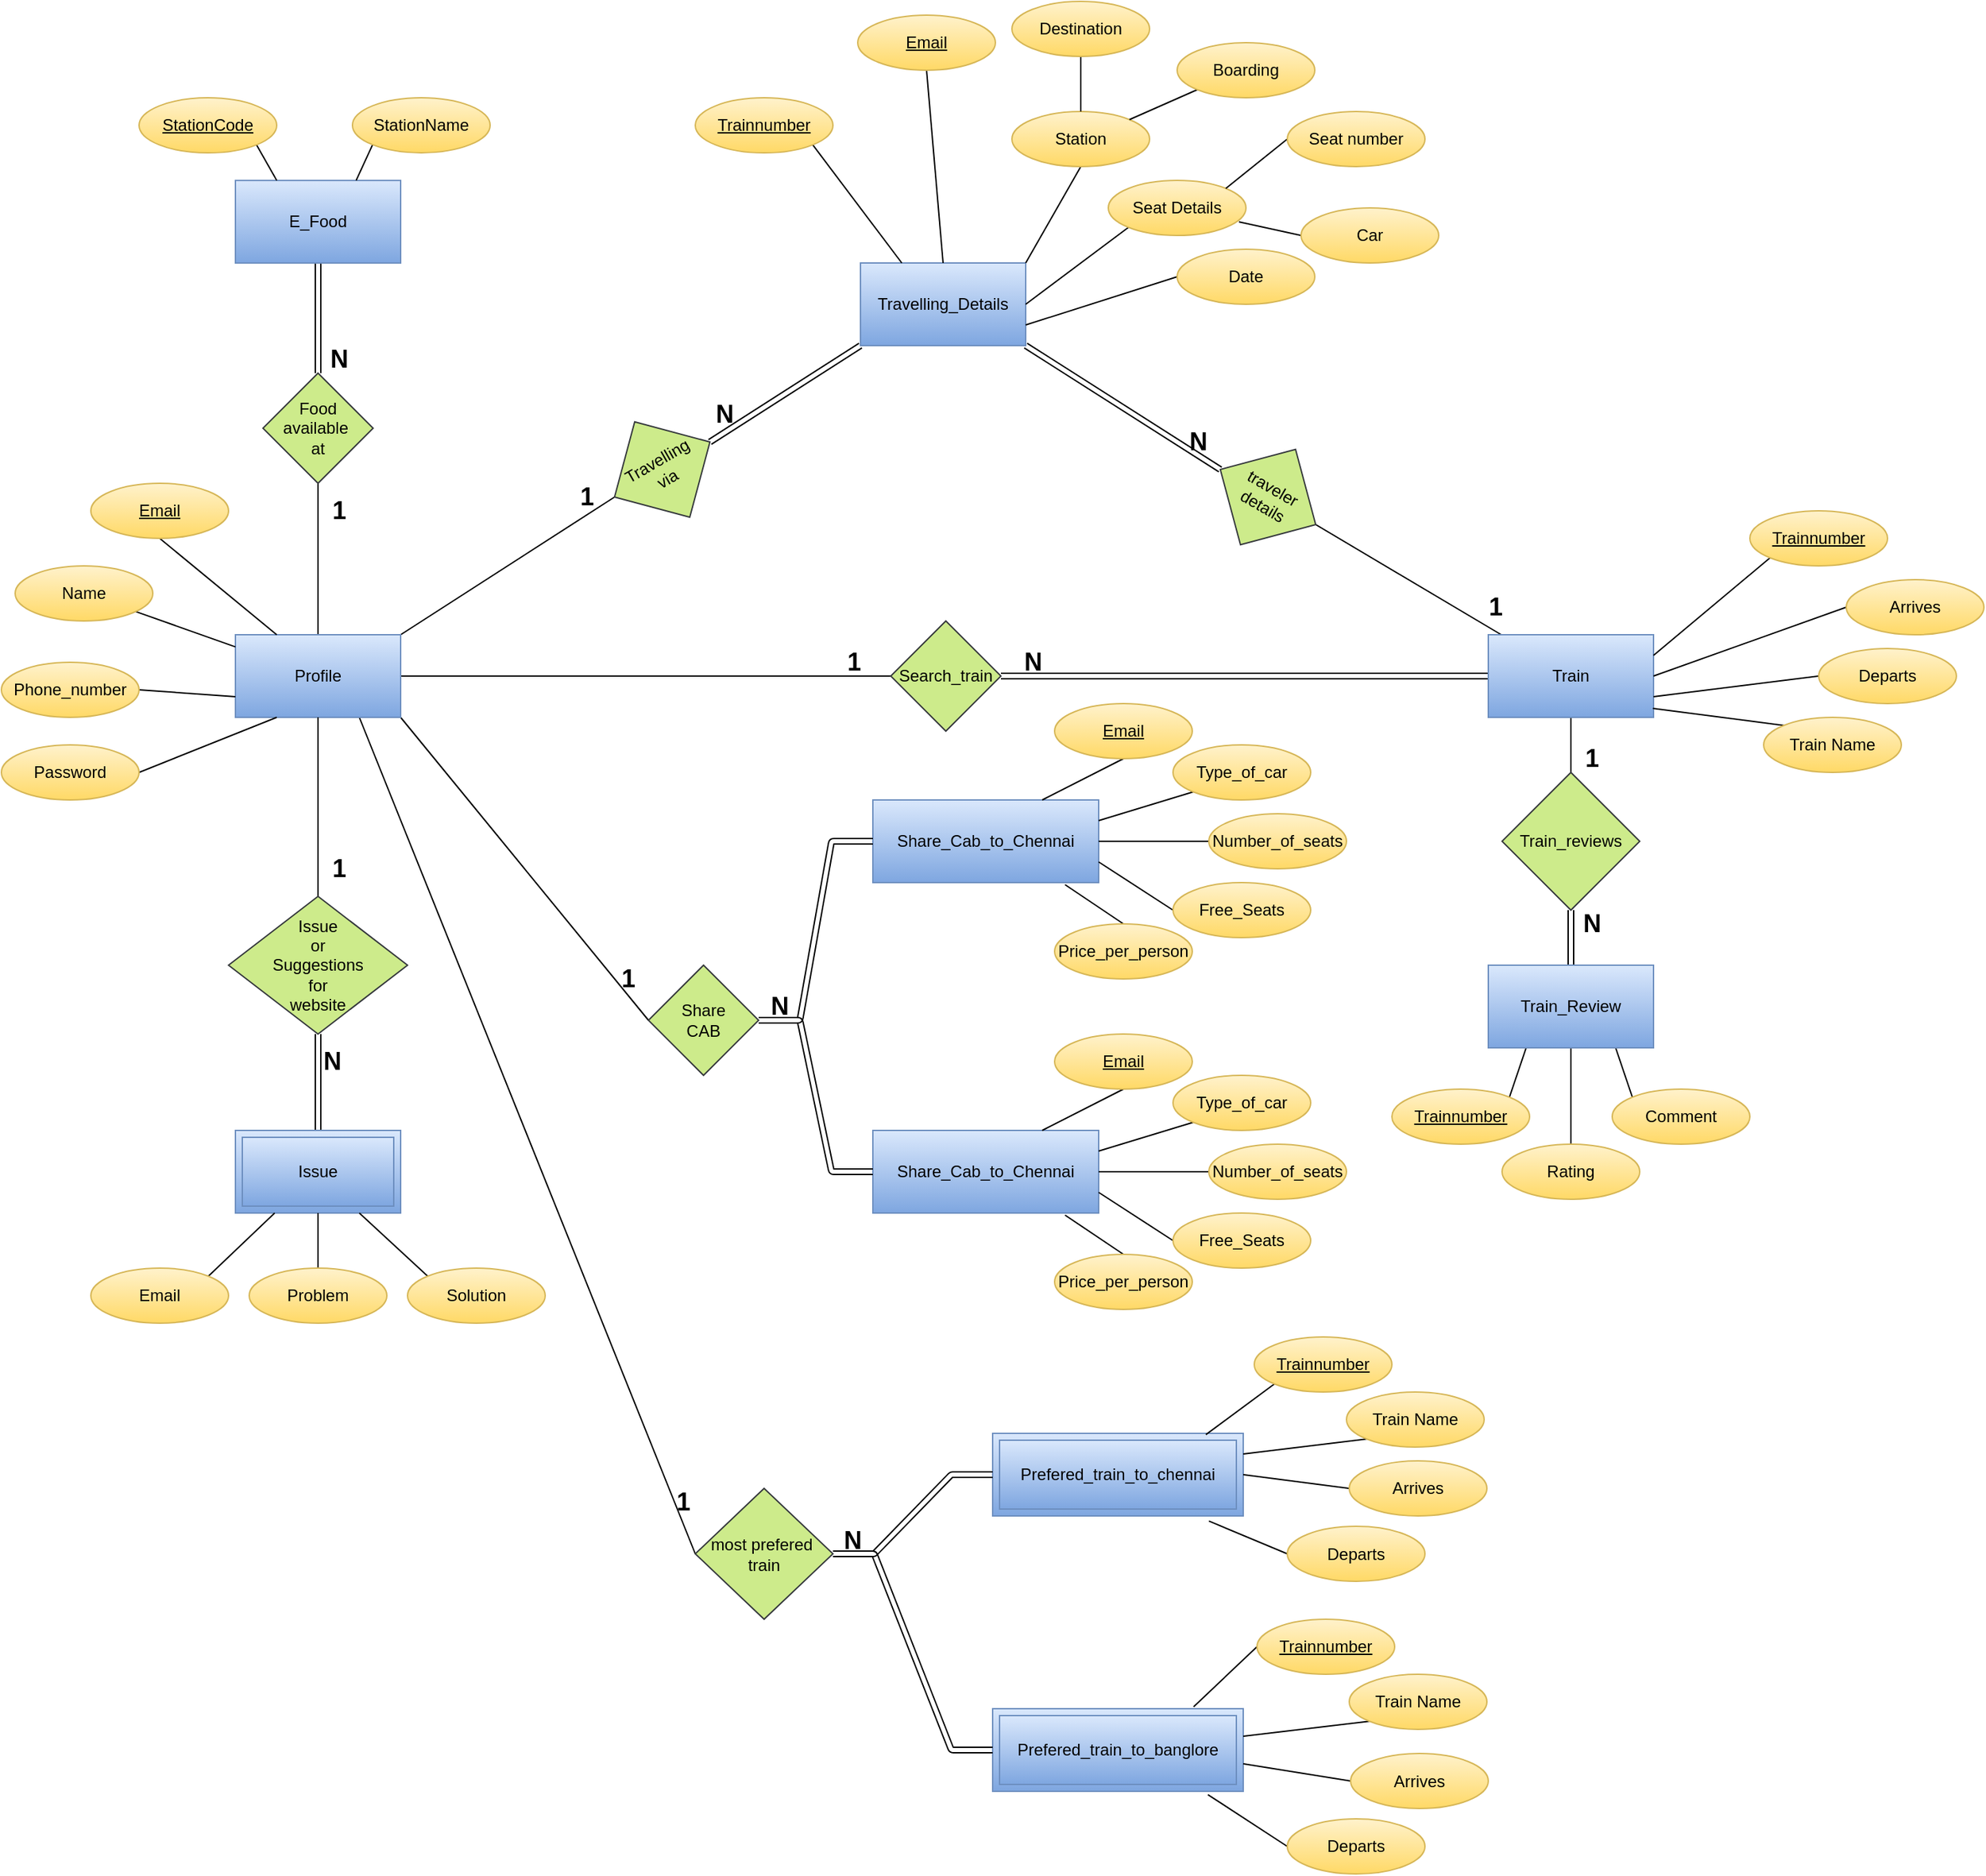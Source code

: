 <mxfile version="13.7.3" type="github" pages="3">
  <diagram id="xqP9yVKX-YAeiOFwIbXu" name="Page-1">
    <mxGraphModel dx="2554" dy="2065" grid="1" gridSize="10" guides="1" tooltips="1" connect="1" arrows="1" fold="1" page="1" pageScale="1" pageWidth="827" pageHeight="1169" math="0" shadow="0">
      <root>
        <mxCell id="0" />
        <mxCell id="1" parent="0" />
        <mxCell id="H812tD_r6ef0jj8ggqGE-24" style="edgeStyle=none;rounded=0;orthogonalLoop=1;jettySize=auto;html=1;exitX=1;exitY=0.5;exitDx=0;exitDy=0;endArrow=none;endFill=0;" parent="1" source="f8uX8n9HvfezP-yHLrGy-2" target="f8uX8n9HvfezP-yHLrGy-9" edge="1">
          <mxGeometry relative="1" as="geometry" />
        </mxCell>
        <mxCell id="fAxZFV0KkhZq5FpEfN43-9" style="edgeStyle=none;rounded=0;orthogonalLoop=1;jettySize=auto;html=1;exitX=1;exitY=0;exitDx=0;exitDy=0;entryX=0;entryY=0.5;entryDx=0;entryDy=0;endArrow=none;endFill=0;" edge="1" parent="1" source="f8uX8n9HvfezP-yHLrGy-2" target="fAxZFV0KkhZq5FpEfN43-8">
          <mxGeometry relative="1" as="geometry" />
        </mxCell>
        <mxCell id="BRLVk89D6Y3eZ2tgXhGx-2" style="edgeStyle=none;rounded=0;orthogonalLoop=1;jettySize=auto;html=1;exitX=1;exitY=1;exitDx=0;exitDy=0;entryX=0;entryY=0.5;entryDx=0;entryDy=0;endArrow=none;endFill=0;" edge="1" parent="1" source="f8uX8n9HvfezP-yHLrGy-2" target="BRLVk89D6Y3eZ2tgXhGx-1">
          <mxGeometry relative="1" as="geometry" />
        </mxCell>
        <mxCell id="BRLVk89D6Y3eZ2tgXhGx-10" style="edgeStyle=none;rounded=0;orthogonalLoop=1;jettySize=auto;html=1;exitX=0.75;exitY=1;exitDx=0;exitDy=0;entryX=0;entryY=0.5;entryDx=0;entryDy=0;endArrow=none;endFill=0;" edge="1" parent="1" source="f8uX8n9HvfezP-yHLrGy-2" target="BRLVk89D6Y3eZ2tgXhGx-8">
          <mxGeometry relative="1" as="geometry">
            <mxPoint x="160" y="540" as="targetPoint" />
          </mxGeometry>
        </mxCell>
        <mxCell id="BRLVk89D6Y3eZ2tgXhGx-23" style="edgeStyle=none;rounded=0;orthogonalLoop=1;jettySize=auto;html=1;exitX=0.5;exitY=0;exitDx=0;exitDy=0;entryX=0.5;entryY=1;entryDx=0;entryDy=0;endArrow=none;endFill=0;" edge="1" parent="1" source="f8uX8n9HvfezP-yHLrGy-2" target="H812tD_r6ef0jj8ggqGE-55">
          <mxGeometry relative="1" as="geometry" />
        </mxCell>
        <mxCell id="f8uX8n9HvfezP-yHLrGy-2" value="Profile" style="rounded=0;whiteSpace=wrap;html=1;fillColor=#dae8fc;strokeColor=#6c8ebf;gradientColor=#7ea6e0;" parent="1" vertex="1">
          <mxGeometry x="-190" y="240" width="120" height="60" as="geometry" />
        </mxCell>
        <mxCell id="f8uX8n9HvfezP-yHLrGy-8" value="" style="rounded=0;orthogonalLoop=1;jettySize=auto;html=1;exitX=0.5;exitY=1;exitDx=0;exitDy=0;entryX=0.5;entryY=0;entryDx=0;entryDy=0;endArrow=none;endFill=0;" parent="1" source="f8uX8n9HvfezP-yHLrGy-2" target="f8uX8n9HvfezP-yHLrGy-7" edge="1">
          <mxGeometry relative="1" as="geometry" />
        </mxCell>
        <mxCell id="f8uX8n9HvfezP-yHLrGy-12" value="" style="rounded=0;orthogonalLoop=1;jettySize=auto;html=1;entryX=0.5;entryY=0;entryDx=0;entryDy=0;exitX=0.5;exitY=1;exitDx=0;exitDy=0;endArrow=none;endFill=0;shape=link;" parent="1" source="f8uX8n9HvfezP-yHLrGy-7" target="f8uX8n9HvfezP-yHLrGy-24" edge="1">
          <mxGeometry relative="1" as="geometry">
            <mxPoint x="390" y="570" as="targetPoint" />
          </mxGeometry>
        </mxCell>
        <mxCell id="f8uX8n9HvfezP-yHLrGy-7" value="Issue&lt;br&gt;or&lt;br&gt;Suggestions&lt;br&gt;for&lt;br&gt;website" style="rhombus;whiteSpace=wrap;html=1;rounded=0;fillColor=#cdeb8b;strokeColor=#36393d;" parent="1" vertex="1">
          <mxGeometry x="-195" y="430" width="130" height="100" as="geometry" />
        </mxCell>
        <mxCell id="f8uX8n9HvfezP-yHLrGy-14" value="" style="rounded=0;orthogonalLoop=1;jettySize=auto;html=1;endArrow=none;endFill=0;shape=link;" parent="1" source="f8uX8n9HvfezP-yHLrGy-9" target="f8uX8n9HvfezP-yHLrGy-13" edge="1">
          <mxGeometry relative="1" as="geometry" />
        </mxCell>
        <mxCell id="f8uX8n9HvfezP-yHLrGy-9" value="Search_train" style="rhombus;whiteSpace=wrap;html=1;rounded=0;fillColor=#cdeb8b;strokeColor=#36393d;" parent="1" vertex="1">
          <mxGeometry x="286" y="230" width="80" height="80" as="geometry" />
        </mxCell>
        <mxCell id="f8uX8n9HvfezP-yHLrGy-16" value="" style="rounded=0;orthogonalLoop=1;jettySize=auto;html=1;endArrow=none;endFill=0;" parent="1" source="f8uX8n9HvfezP-yHLrGy-13" target="f8uX8n9HvfezP-yHLrGy-15" edge="1">
          <mxGeometry relative="1" as="geometry" />
        </mxCell>
        <mxCell id="f8uX8n9HvfezP-yHLrGy-18" value="" style="rounded=0;orthogonalLoop=1;jettySize=auto;html=1;entryX=1;entryY=0.5;entryDx=0;entryDy=0;endArrow=none;endFill=0;" parent="1" source="f8uX8n9HvfezP-yHLrGy-13" target="f8uX8n9HvfezP-yHLrGy-17" edge="1">
          <mxGeometry relative="1" as="geometry" />
        </mxCell>
        <mxCell id="f8uX8n9HvfezP-yHLrGy-13" value="Train" style="whiteSpace=wrap;html=1;rounded=0;fillColor=#dae8fc;strokeColor=#6c8ebf;gradientColor=#7ea6e0;" parent="1" vertex="1">
          <mxGeometry x="720" y="240" width="120" height="60" as="geometry" />
        </mxCell>
        <mxCell id="f8uX8n9HvfezP-yHLrGy-22" value="" style="rounded=0;orthogonalLoop=1;jettySize=auto;html=1;entryX=0.5;entryY=0;entryDx=0;entryDy=0;endArrow=none;endFill=0;shape=link;" parent="1" source="f8uX8n9HvfezP-yHLrGy-15" target="BRLVk89D6Y3eZ2tgXhGx-19" edge="1">
          <mxGeometry relative="1" as="geometry">
            <mxPoint x="780" y="480" as="targetPoint" />
          </mxGeometry>
        </mxCell>
        <mxCell id="f8uX8n9HvfezP-yHLrGy-15" value="Train_reviews" style="rhombus;whiteSpace=wrap;html=1;rounded=0;fillColor=#cdeb8b;strokeColor=#36393d;" parent="1" vertex="1">
          <mxGeometry x="730" y="340" width="100" height="100" as="geometry" />
        </mxCell>
        <mxCell id="f8uX8n9HvfezP-yHLrGy-28" value="" style="rounded=0;orthogonalLoop=1;jettySize=auto;html=1;entryX=1;entryY=1;entryDx=0;entryDy=0;exitX=0;exitY=0.5;exitDx=0;exitDy=0;endArrow=none;endFill=0;shape=link;" parent="1" source="f8uX8n9HvfezP-yHLrGy-17" target="f8uX8n9HvfezP-yHLrGy-27" edge="1">
          <mxGeometry relative="1" as="geometry">
            <mxPoint x="456.0" y="110" as="sourcePoint" />
          </mxGeometry>
        </mxCell>
        <mxCell id="f8uX8n9HvfezP-yHLrGy-17" value="traveler&lt;br&gt;details" style="rhombus;whiteSpace=wrap;html=1;rounded=0;rotation=30;fillColor=#cdeb8b;strokeColor=#36393d;" parent="1" vertex="1">
          <mxGeometry x="520" y="100" width="80" height="80" as="geometry" />
        </mxCell>
        <mxCell id="f8uX8n9HvfezP-yHLrGy-24" value="Issue" style="shape=ext;margin=3;double=1;whiteSpace=wrap;html=1;align=center;rounded=0;fillColor=#dae8fc;strokeColor=#6c8ebf;gradientColor=#7ea6e0;" parent="1" vertex="1">
          <mxGeometry x="-190" y="600" width="120" height="60" as="geometry" />
        </mxCell>
        <mxCell id="f8uX8n9HvfezP-yHLrGy-27" value="Travelling_Details" style="whiteSpace=wrap;html=1;rounded=0;fillColor=#dae8fc;strokeColor=#6c8ebf;gradientColor=#7ea6e0;" parent="1" vertex="1">
          <mxGeometry x="264" y="-30" width="120" height="60" as="geometry" />
        </mxCell>
        <mxCell id="H812tD_r6ef0jj8ggqGE-10" style="edgeStyle=none;rounded=0;orthogonalLoop=1;jettySize=auto;html=1;exitX=0.5;exitY=1;exitDx=0;exitDy=0;entryX=0.25;entryY=0;entryDx=0;entryDy=0;endArrow=none;endFill=0;" parent="1" source="H812tD_r6ef0jj8ggqGE-2" target="f8uX8n9HvfezP-yHLrGy-2" edge="1">
          <mxGeometry relative="1" as="geometry" />
        </mxCell>
        <mxCell id="H812tD_r6ef0jj8ggqGE-2" value="&lt;u&gt;Email&lt;/u&gt;" style="ellipse;whiteSpace=wrap;html=1;align=center;rounded=0;gradientColor=#ffd966;fillColor=#fff2cc;strokeColor=#d6b656;" parent="1" vertex="1">
          <mxGeometry x="-295" y="130" width="100" height="40" as="geometry" />
        </mxCell>
        <mxCell id="H812tD_r6ef0jj8ggqGE-8" value="" style="edgeStyle=none;rounded=0;orthogonalLoop=1;jettySize=auto;html=1;endArrow=none;endFill=0;" parent="1" source="H812tD_r6ef0jj8ggqGE-3" target="f8uX8n9HvfezP-yHLrGy-2" edge="1">
          <mxGeometry relative="1" as="geometry" />
        </mxCell>
        <mxCell id="H812tD_r6ef0jj8ggqGE-3" value="Name" style="ellipse;whiteSpace=wrap;html=1;align=center;rounded=0;gradientColor=#ffd966;fillColor=#fff2cc;strokeColor=#d6b656;" parent="1" vertex="1">
          <mxGeometry x="-350" y="190" width="100" height="40" as="geometry" />
        </mxCell>
        <mxCell id="H812tD_r6ef0jj8ggqGE-11" style="edgeStyle=none;rounded=0;orthogonalLoop=1;jettySize=auto;html=1;exitX=1;exitY=0.5;exitDx=0;exitDy=0;entryX=0;entryY=0.75;entryDx=0;entryDy=0;endArrow=none;endFill=0;" parent="1" source="H812tD_r6ef0jj8ggqGE-4" target="f8uX8n9HvfezP-yHLrGy-2" edge="1">
          <mxGeometry relative="1" as="geometry" />
        </mxCell>
        <mxCell id="H812tD_r6ef0jj8ggqGE-4" value="Phone_number" style="ellipse;whiteSpace=wrap;html=1;align=center;rounded=0;gradientColor=#ffd966;fillColor=#fff2cc;strokeColor=#d6b656;" parent="1" vertex="1">
          <mxGeometry x="-360" y="260" width="100" height="40" as="geometry" />
        </mxCell>
        <mxCell id="H812tD_r6ef0jj8ggqGE-12" style="edgeStyle=none;rounded=0;orthogonalLoop=1;jettySize=auto;html=1;exitX=1;exitY=0.5;exitDx=0;exitDy=0;entryX=0.25;entryY=1;entryDx=0;entryDy=0;endArrow=none;endFill=0;" parent="1" source="H812tD_r6ef0jj8ggqGE-6" target="f8uX8n9HvfezP-yHLrGy-2" edge="1">
          <mxGeometry relative="1" as="geometry" />
        </mxCell>
        <mxCell id="H812tD_r6ef0jj8ggqGE-6" value="Password" style="ellipse;whiteSpace=wrap;html=1;align=center;rounded=0;gradientColor=#ffd966;fillColor=#fff2cc;strokeColor=#d6b656;" parent="1" vertex="1">
          <mxGeometry x="-360" y="320" width="100" height="40" as="geometry" />
        </mxCell>
        <mxCell id="H812tD_r6ef0jj8ggqGE-20" style="edgeStyle=none;rounded=0;orthogonalLoop=1;jettySize=auto;html=1;exitX=1;exitY=0;exitDx=0;exitDy=0;endArrow=none;endFill=0;" parent="1" source="H812tD_r6ef0jj8ggqGE-17" target="f8uX8n9HvfezP-yHLrGy-24" edge="1">
          <mxGeometry relative="1" as="geometry" />
        </mxCell>
        <mxCell id="H812tD_r6ef0jj8ggqGE-17" value="Email" style="ellipse;whiteSpace=wrap;html=1;align=center;rounded=0;gradientColor=#ffd966;fillColor=#fff2cc;strokeColor=#d6b656;" parent="1" vertex="1">
          <mxGeometry x="-295" y="700" width="100" height="40" as="geometry" />
        </mxCell>
        <mxCell id="H812tD_r6ef0jj8ggqGE-21" style="edgeStyle=none;rounded=0;orthogonalLoop=1;jettySize=auto;html=1;exitX=0.5;exitY=0;exitDx=0;exitDy=0;endArrow=none;endFill=0;" parent="1" source="H812tD_r6ef0jj8ggqGE-18" target="f8uX8n9HvfezP-yHLrGy-24" edge="1">
          <mxGeometry relative="1" as="geometry" />
        </mxCell>
        <mxCell id="H812tD_r6ef0jj8ggqGE-18" value="Problem" style="ellipse;whiteSpace=wrap;html=1;align=center;rounded=0;gradientColor=#ffd966;fillColor=#fff2cc;strokeColor=#d6b656;" parent="1" vertex="1">
          <mxGeometry x="-180" y="700" width="100" height="40" as="geometry" />
        </mxCell>
        <mxCell id="H812tD_r6ef0jj8ggqGE-22" style="edgeStyle=none;rounded=0;orthogonalLoop=1;jettySize=auto;html=1;exitX=0;exitY=0;exitDx=0;exitDy=0;entryX=0.75;entryY=1;entryDx=0;entryDy=0;endArrow=none;endFill=0;" parent="1" source="H812tD_r6ef0jj8ggqGE-19" target="f8uX8n9HvfezP-yHLrGy-24" edge="1">
          <mxGeometry relative="1" as="geometry" />
        </mxCell>
        <mxCell id="H812tD_r6ef0jj8ggqGE-19" value="Solution" style="ellipse;whiteSpace=wrap;html=1;align=center;rounded=0;gradientColor=#ffd966;fillColor=#fff2cc;strokeColor=#d6b656;" parent="1" vertex="1">
          <mxGeometry x="-65" y="700" width="100" height="40" as="geometry" />
        </mxCell>
        <mxCell id="fAxZFV0KkhZq5FpEfN43-5" style="edgeStyle=none;rounded=0;orthogonalLoop=1;jettySize=auto;html=1;exitX=0;exitY=0;exitDx=0;exitDy=0;entryX=0.996;entryY=0.891;entryDx=0;entryDy=0;entryPerimeter=0;endArrow=none;endFill=0;" edge="1" parent="1" source="H812tD_r6ef0jj8ggqGE-26" target="f8uX8n9HvfezP-yHLrGy-13">
          <mxGeometry relative="1" as="geometry" />
        </mxCell>
        <mxCell id="H812tD_r6ef0jj8ggqGE-26" value="Train Name&lt;span style=&quot;color: rgba(0 , 0 , 0 , 0) ; font-family: monospace ; font-size: 0px&quot;&gt;%3CmxGraphModel%3E%3Croot%3E%3CmxCell%20id%3D%220%22%2F%3E%3CmxCell%20id%3D%221%22%20parent%3D%220%22%2F%3E%3CmxCell%20id%3D%222%22%20value%3D%22Password%22%20style%3D%22ellipse%3BwhiteSpace%3Dwrap%3Bhtml%3D1%3Balign%3Dcenter%3Brounded%3D0%3B%22%20vertex%3D%221%22%20parent%3D%221%22%3E%3CmxGeometry%20x%3D%22140%22%20y%3D%22-60%22%20width%3D%22100%22%20height%3D%2240%22%20as%3D%22geometry%22%2F%3E%3C%2FmxCell%3E%3C%2Froot%3E%3C%2FmxGraphModel%3E&lt;/span&gt;&lt;span style=&quot;color: rgba(0 , 0 , 0 , 0) ; font-family: monospace ; font-size: 0px&quot;&gt;%3CmxGraphModel%3E%3Croot%3E%3CmxCell%20id%3D%220%22%2F%3E%3CmxCell%20id%3D%221%22%20parent%3D%220%22%2F%3E%3CmxCell%20id%3D%222%22%20value%3D%22Password%22%20style%3D%22ellipse%3BwhiteSpace%3Dwrap%3Bhtml%3D1%3Balign%3Dcenter%3Brounded%3D0%3B%22%20vertex%3D%221%22%20parent%3D%221%22%3E%3CmxGeometry%20x%3D%22140%22%20y%3D%22-60%22%20width%3D%22100%22%20height%3D%2240%22%20as%3D%22geometry%22%2F%3E%3C%2FmxCell%3E%3C%2Froot%3E%3C%2FmxGraphModel%3E&lt;/span&gt;" style="ellipse;whiteSpace=wrap;html=1;align=center;rounded=0;gradientColor=#ffd966;fillColor=#fff2cc;strokeColor=#d6b656;" parent="1" vertex="1">
          <mxGeometry x="920" y="300" width="100" height="40" as="geometry" />
        </mxCell>
        <mxCell id="H812tD_r6ef0jj8ggqGE-32" style="edgeStyle=none;rounded=0;orthogonalLoop=1;jettySize=auto;html=1;exitX=0;exitY=0.5;exitDx=0;exitDy=0;entryX=1;entryY=0.5;entryDx=0;entryDy=0;endArrow=none;endFill=0;" parent="1" source="H812tD_r6ef0jj8ggqGE-27" target="f8uX8n9HvfezP-yHLrGy-13" edge="1">
          <mxGeometry relative="1" as="geometry">
            <mxPoint x="790" y="170" as="targetPoint" />
          </mxGeometry>
        </mxCell>
        <mxCell id="H812tD_r6ef0jj8ggqGE-27" value="Arrives" style="ellipse;whiteSpace=wrap;html=1;align=center;rounded=0;gradientColor=#ffd966;fillColor=#fff2cc;strokeColor=#d6b656;" parent="1" vertex="1">
          <mxGeometry x="980" y="200" width="100" height="40" as="geometry" />
        </mxCell>
        <mxCell id="fAxZFV0KkhZq5FpEfN43-3" style="edgeStyle=none;rounded=0;orthogonalLoop=1;jettySize=auto;html=1;exitX=0;exitY=0.5;exitDx=0;exitDy=0;entryX=1;entryY=0.75;entryDx=0;entryDy=0;endArrow=none;endFill=0;" edge="1" parent="1" source="H812tD_r6ef0jj8ggqGE-28" target="f8uX8n9HvfezP-yHLrGy-13">
          <mxGeometry relative="1" as="geometry" />
        </mxCell>
        <mxCell id="H812tD_r6ef0jj8ggqGE-28" value="Departs" style="ellipse;whiteSpace=wrap;html=1;align=center;rounded=0;gradientColor=#ffd966;fillColor=#fff2cc;strokeColor=#d6b656;" parent="1" vertex="1">
          <mxGeometry x="960" y="250" width="100" height="40" as="geometry" />
        </mxCell>
        <mxCell id="H812tD_r6ef0jj8ggqGE-39" style="edgeStyle=none;rounded=0;orthogonalLoop=1;jettySize=auto;html=1;exitX=1;exitY=0;exitDx=0;exitDy=0;entryX=0.25;entryY=1;entryDx=0;entryDy=0;endArrow=none;endFill=0;" parent="1" source="H812tD_r6ef0jj8ggqGE-35" edge="1">
          <mxGeometry relative="1" as="geometry">
            <mxPoint x="747.5" y="540" as="targetPoint" />
          </mxGeometry>
        </mxCell>
        <mxCell id="H812tD_r6ef0jj8ggqGE-35" value="&lt;u&gt;Trainnumber&lt;/u&gt;" style="ellipse;whiteSpace=wrap;html=1;align=center;rounded=0;gradientColor=#ffd966;fillColor=#fff2cc;strokeColor=#d6b656;" parent="1" vertex="1">
          <mxGeometry x="650" y="570" width="100" height="40" as="geometry" />
        </mxCell>
        <mxCell id="H812tD_r6ef0jj8ggqGE-41" style="edgeStyle=none;rounded=0;orthogonalLoop=1;jettySize=auto;html=1;exitX=0.5;exitY=0;exitDx=0;exitDy=0;entryX=0.5;entryY=1;entryDx=0;entryDy=0;endArrow=none;endFill=0;" parent="1" source="H812tD_r6ef0jj8ggqGE-36" edge="1">
          <mxGeometry relative="1" as="geometry">
            <mxPoint x="780" y="540" as="targetPoint" />
          </mxGeometry>
        </mxCell>
        <mxCell id="H812tD_r6ef0jj8ggqGE-36" value="Rating" style="ellipse;whiteSpace=wrap;html=1;align=center;rounded=0;gradientColor=#ffd966;fillColor=#fff2cc;strokeColor=#d6b656;" parent="1" vertex="1">
          <mxGeometry x="730" y="610" width="100" height="40" as="geometry" />
        </mxCell>
        <mxCell id="H812tD_r6ef0jj8ggqGE-40" style="edgeStyle=none;rounded=0;orthogonalLoop=1;jettySize=auto;html=1;exitX=0;exitY=0;exitDx=0;exitDy=0;entryX=0.75;entryY=1;entryDx=0;entryDy=0;endArrow=none;endFill=0;" parent="1" source="H812tD_r6ef0jj8ggqGE-37" edge="1">
          <mxGeometry relative="1" as="geometry">
            <mxPoint x="812.5" y="540" as="targetPoint" />
          </mxGeometry>
        </mxCell>
        <mxCell id="H812tD_r6ef0jj8ggqGE-37" value="Comment" style="ellipse;whiteSpace=wrap;html=1;align=center;rounded=0;gradientColor=#ffd966;fillColor=#fff2cc;strokeColor=#d6b656;" parent="1" vertex="1">
          <mxGeometry x="810" y="570" width="100" height="40" as="geometry" />
        </mxCell>
        <mxCell id="H812tD_r6ef0jj8ggqGE-59" style="edgeStyle=none;rounded=0;orthogonalLoop=1;jettySize=auto;html=1;exitX=0.5;exitY=1;exitDx=0;exitDy=0;entryX=0.5;entryY=0;entryDx=0;entryDy=0;endArrow=none;endFill=0;" parent="1" source="H812tD_r6ef0jj8ggqGE-43" target="f8uX8n9HvfezP-yHLrGy-27" edge="1">
          <mxGeometry relative="1" as="geometry">
            <mxPoint x="264" y="-30" as="targetPoint" />
          </mxGeometry>
        </mxCell>
        <mxCell id="H812tD_r6ef0jj8ggqGE-43" value="&lt;u&gt;Email&lt;/u&gt;" style="ellipse;whiteSpace=wrap;html=1;align=center;rounded=0;fillColor=#fff2cc;strokeColor=#d6b656;gradientColor=#ffd966;" parent="1" vertex="1">
          <mxGeometry x="262" y="-210" width="100" height="40" as="geometry" />
        </mxCell>
        <mxCell id="H812tD_r6ef0jj8ggqGE-58" style="edgeStyle=none;rounded=0;orthogonalLoop=1;jettySize=auto;html=1;exitX=1;exitY=1;exitDx=0;exitDy=0;entryX=0.25;entryY=0;entryDx=0;entryDy=0;endArrow=none;endFill=0;" parent="1" source="H812tD_r6ef0jj8ggqGE-44" target="f8uX8n9HvfezP-yHLrGy-27" edge="1">
          <mxGeometry relative="1" as="geometry" />
        </mxCell>
        <mxCell id="H812tD_r6ef0jj8ggqGE-44" value="&lt;u&gt;Trainnumber&lt;/u&gt;" style="ellipse;whiteSpace=wrap;html=1;align=center;rounded=0;fillColor=#fff2cc;strokeColor=#d6b656;gradientColor=#ffd966;" parent="1" vertex="1">
          <mxGeometry x="144" y="-149.94" width="100" height="40" as="geometry" />
        </mxCell>
        <mxCell id="H812tD_r6ef0jj8ggqGE-62" style="edgeStyle=none;rounded=0;orthogonalLoop=1;jettySize=auto;html=1;exitX=0;exitY=0.5;exitDx=0;exitDy=0;entryX=1;entryY=0.75;entryDx=0;entryDy=0;endArrow=none;endFill=0;" parent="1" source="H812tD_r6ef0jj8ggqGE-45" target="f8uX8n9HvfezP-yHLrGy-27" edge="1">
          <mxGeometry relative="1" as="geometry">
            <mxPoint x="424" y="15" as="targetPoint" />
          </mxGeometry>
        </mxCell>
        <mxCell id="H812tD_r6ef0jj8ggqGE-45" value="Date" style="ellipse;whiteSpace=wrap;html=1;align=center;rounded=0;fillColor=#fff2cc;strokeColor=#d6b656;gradientColor=#ffd966;" parent="1" vertex="1">
          <mxGeometry x="494" y="-40" width="100" height="40" as="geometry" />
        </mxCell>
        <mxCell id="H812tD_r6ef0jj8ggqGE-60" style="edgeStyle=none;rounded=0;orthogonalLoop=1;jettySize=auto;html=1;exitX=0.5;exitY=1;exitDx=0;exitDy=0;entryX=1;entryY=0;entryDx=0;entryDy=0;endArrow=none;endFill=0;" parent="1" source="H812tD_r6ef0jj8ggqGE-46" target="f8uX8n9HvfezP-yHLrGy-27" edge="1">
          <mxGeometry relative="1" as="geometry">
            <mxPoint x="387.76" y="-32.34" as="targetPoint" />
          </mxGeometry>
        </mxCell>
        <mxCell id="H812tD_r6ef0jj8ggqGE-46" value="Station" style="ellipse;whiteSpace=wrap;html=1;align=center;rounded=0;fillColor=#fff2cc;strokeColor=#d6b656;gradientColor=#ffd966;" parent="1" vertex="1">
          <mxGeometry x="374" y="-140" width="100" height="40" as="geometry" />
        </mxCell>
        <mxCell id="BRLVk89D6Y3eZ2tgXhGx-62" style="edgeStyle=none;rounded=0;orthogonalLoop=1;jettySize=auto;html=1;exitX=0.5;exitY=1;exitDx=0;exitDy=0;entryX=0.5;entryY=0;entryDx=0;entryDy=0;endArrow=none;endFill=0;" edge="1" parent="1" source="H812tD_r6ef0jj8ggqGE-47" target="H812tD_r6ef0jj8ggqGE-46">
          <mxGeometry relative="1" as="geometry" />
        </mxCell>
        <mxCell id="H812tD_r6ef0jj8ggqGE-47" value="Destination" style="ellipse;whiteSpace=wrap;html=1;align=center;rounded=0;fillColor=#fff2cc;strokeColor=#d6b656;gradientColor=#ffd966;" parent="1" vertex="1">
          <mxGeometry x="374" y="-220" width="100" height="40" as="geometry" />
        </mxCell>
        <mxCell id="H812tD_r6ef0jj8ggqGE-65" style="edgeStyle=none;rounded=0;orthogonalLoop=1;jettySize=auto;html=1;exitX=0;exitY=1;exitDx=0;exitDy=0;entryX=1;entryY=0;entryDx=0;entryDy=0;endArrow=none;endFill=0;" parent="1" source="H812tD_r6ef0jj8ggqGE-48" target="H812tD_r6ef0jj8ggqGE-46" edge="1">
          <mxGeometry relative="1" as="geometry" />
        </mxCell>
        <mxCell id="H812tD_r6ef0jj8ggqGE-48" value="Boarding" style="ellipse;whiteSpace=wrap;html=1;align=center;rounded=0;fillColor=#fff2cc;strokeColor=#d6b656;gradientColor=#ffd966;" parent="1" vertex="1">
          <mxGeometry x="494" y="-190" width="100" height="40" as="geometry" />
        </mxCell>
        <mxCell id="H812tD_r6ef0jj8ggqGE-61" style="edgeStyle=none;rounded=0;orthogonalLoop=1;jettySize=auto;html=1;exitX=0;exitY=1;exitDx=0;exitDy=0;entryX=1;entryY=0.5;entryDx=0;entryDy=0;endArrow=none;endFill=0;" parent="1" source="H812tD_r6ef0jj8ggqGE-49" target="f8uX8n9HvfezP-yHLrGy-27" edge="1">
          <mxGeometry relative="1" as="geometry">
            <mxPoint x="424" y="-30" as="targetPoint" />
          </mxGeometry>
        </mxCell>
        <mxCell id="H812tD_r6ef0jj8ggqGE-49" value="Seat Details" style="ellipse;whiteSpace=wrap;html=1;align=center;rounded=0;fillColor=#fff2cc;strokeColor=#d6b656;gradientColor=#ffd966;" parent="1" vertex="1">
          <mxGeometry x="444" y="-90" width="100" height="40" as="geometry" />
        </mxCell>
        <mxCell id="H812tD_r6ef0jj8ggqGE-64" style="edgeStyle=none;rounded=0;orthogonalLoop=1;jettySize=auto;html=1;exitX=0;exitY=0.5;exitDx=0;exitDy=0;entryX=1;entryY=0;entryDx=0;entryDy=0;endArrow=none;endFill=0;" parent="1" source="H812tD_r6ef0jj8ggqGE-50" target="H812tD_r6ef0jj8ggqGE-49" edge="1">
          <mxGeometry relative="1" as="geometry" />
        </mxCell>
        <mxCell id="H812tD_r6ef0jj8ggqGE-50" value="Seat number" style="ellipse;whiteSpace=wrap;html=1;align=center;rounded=0;fillColor=#fff2cc;strokeColor=#d6b656;gradientColor=#ffd966;" parent="1" vertex="1">
          <mxGeometry x="574" y="-140" width="100" height="40" as="geometry" />
        </mxCell>
        <mxCell id="H812tD_r6ef0jj8ggqGE-63" style="edgeStyle=none;rounded=0;orthogonalLoop=1;jettySize=auto;html=1;exitX=0;exitY=0.5;exitDx=0;exitDy=0;entryX=0.949;entryY=0.753;entryDx=0;entryDy=0;entryPerimeter=0;endArrow=none;endFill=0;" parent="1" source="H812tD_r6ef0jj8ggqGE-51" target="H812tD_r6ef0jj8ggqGE-49" edge="1">
          <mxGeometry relative="1" as="geometry" />
        </mxCell>
        <mxCell id="H812tD_r6ef0jj8ggqGE-51" value="Car" style="ellipse;whiteSpace=wrap;html=1;align=center;rounded=0;fillColor=#fff2cc;strokeColor=#d6b656;gradientColor=#ffd966;" parent="1" vertex="1">
          <mxGeometry x="584" y="-70" width="100" height="40" as="geometry" />
        </mxCell>
        <mxCell id="o1f8s7yUzRyvdQg7i0tU-3" value="" style="edgeStyle=orthogonalEdgeStyle;rounded=0;orthogonalLoop=1;jettySize=auto;html=1;endArrow=none;endFill=0;shape=link;" parent="1" source="H812tD_r6ef0jj8ggqGE-55" target="o1f8s7yUzRyvdQg7i0tU-1" edge="1">
          <mxGeometry relative="1" as="geometry" />
        </mxCell>
        <mxCell id="H812tD_r6ef0jj8ggqGE-55" value="Food&lt;br&gt;available&amp;nbsp;&lt;br&gt;at" style="rhombus;whiteSpace=wrap;html=1;rounded=0;fillColor=#cdeb8b;strokeColor=#36393d;" parent="1" vertex="1">
          <mxGeometry x="-170" y="50" width="80" height="80" as="geometry" />
        </mxCell>
        <mxCell id="H812tD_r6ef0jj8ggqGE-69" style="edgeStyle=none;rounded=0;orthogonalLoop=1;jettySize=auto;html=1;exitX=1;exitY=0;exitDx=0;exitDy=0;" parent="1" edge="1">
          <mxGeometry relative="1" as="geometry">
            <mxPoint x="643.321" y="125.179" as="sourcePoint" />
            <mxPoint x="643.321" y="125.179" as="targetPoint" />
          </mxGeometry>
        </mxCell>
        <mxCell id="o1f8s7yUzRyvdQg7i0tU-1" value="E_Food" style="whiteSpace=wrap;html=1;rounded=0;fillColor=#dae8fc;strokeColor=#6c8ebf;gradientColor=#7ea6e0;" parent="1" vertex="1">
          <mxGeometry x="-190" y="-89.94" width="120" height="60" as="geometry" />
        </mxCell>
        <mxCell id="o1f8s7yUzRyvdQg7i0tU-8" style="rounded=0;orthogonalLoop=1;jettySize=auto;html=1;exitX=1;exitY=1;exitDx=0;exitDy=0;entryX=0.25;entryY=0;entryDx=0;entryDy=0;endArrow=none;endFill=0;" parent="1" source="o1f8s7yUzRyvdQg7i0tU-5" target="o1f8s7yUzRyvdQg7i0tU-1" edge="1">
          <mxGeometry relative="1" as="geometry" />
        </mxCell>
        <mxCell id="o1f8s7yUzRyvdQg7i0tU-5" value="&lt;u&gt;StationCode&lt;/u&gt;" style="ellipse;whiteSpace=wrap;html=1;align=center;rounded=0;gradientColor=#ffd966;fillColor=#fff2cc;strokeColor=#d6b656;" parent="1" vertex="1">
          <mxGeometry x="-260" y="-149.94" width="100" height="40" as="geometry" />
        </mxCell>
        <mxCell id="o1f8s7yUzRyvdQg7i0tU-9" style="rounded=0;orthogonalLoop=1;jettySize=auto;html=1;exitX=0;exitY=1;exitDx=0;exitDy=0;entryX=0.439;entryY=0.002;entryDx=0;entryDy=0;entryPerimeter=0;endArrow=none;endFill=0;" parent="1" source="o1f8s7yUzRyvdQg7i0tU-6" edge="1">
          <mxGeometry relative="1" as="geometry">
            <mxPoint x="-102.32" y="-89.94" as="targetPoint" />
          </mxGeometry>
        </mxCell>
        <mxCell id="o1f8s7yUzRyvdQg7i0tU-6" value="StationName" style="ellipse;whiteSpace=wrap;html=1;align=center;rounded=0;gradientColor=#ffd966;fillColor=#fff2cc;strokeColor=#d6b656;" parent="1" vertex="1">
          <mxGeometry x="-105" y="-150.06" width="100" height="40" as="geometry" />
        </mxCell>
        <mxCell id="fAxZFV0KkhZq5FpEfN43-4" style="edgeStyle=none;rounded=0;orthogonalLoop=1;jettySize=auto;html=1;exitX=0;exitY=1;exitDx=0;exitDy=0;entryX=1;entryY=0.25;entryDx=0;entryDy=0;endArrow=none;endFill=0;" edge="1" parent="1" source="fAxZFV0KkhZq5FpEfN43-2" target="f8uX8n9HvfezP-yHLrGy-13">
          <mxGeometry relative="1" as="geometry" />
        </mxCell>
        <mxCell id="fAxZFV0KkhZq5FpEfN43-2" value="&lt;u&gt;Trainnumber&lt;/u&gt;" style="ellipse;whiteSpace=wrap;html=1;align=center;rounded=0;gradientColor=#ffd966;fillColor=#fff2cc;strokeColor=#d6b656;" vertex="1" parent="1">
          <mxGeometry x="910" y="150" width="100" height="40" as="geometry" />
        </mxCell>
        <mxCell id="fAxZFV0KkhZq5FpEfN43-10" style="edgeStyle=none;rounded=0;orthogonalLoop=1;jettySize=auto;html=1;exitX=1;exitY=0.5;exitDx=0;exitDy=0;entryX=0;entryY=1;entryDx=0;entryDy=0;endArrow=none;endFill=0;shape=link;" edge="1" parent="1" source="fAxZFV0KkhZq5FpEfN43-8" target="f8uX8n9HvfezP-yHLrGy-27">
          <mxGeometry relative="1" as="geometry" />
        </mxCell>
        <mxCell id="fAxZFV0KkhZq5FpEfN43-8" value="Travelling&lt;br&gt;via" style="rhombus;whiteSpace=wrap;html=1;rounded=0;rotation=-30;fillColor=#cdeb8b;strokeColor=#36393d;" vertex="1" parent="1">
          <mxGeometry x="80" y="80" width="80" height="80" as="geometry" />
        </mxCell>
        <mxCell id="BRLVk89D6Y3eZ2tgXhGx-1" value="Share&lt;br&gt;CAB" style="rhombus;whiteSpace=wrap;html=1;rounded=0;fillColor=#cdeb8b;strokeColor=#36393d;rotation=0;" vertex="1" parent="1">
          <mxGeometry x="110" y="480" width="80" height="80" as="geometry" />
        </mxCell>
        <mxCell id="BRLVk89D6Y3eZ2tgXhGx-4" value="Share_Cab_to_Chennai" style="rounded=0;whiteSpace=wrap;html=1;fillColor=#dae8fc;strokeColor=#6c8ebf;gradientColor=#7ea6e0;" vertex="1" parent="1">
          <mxGeometry x="273" y="360" width="164" height="60" as="geometry" />
        </mxCell>
        <mxCell id="BRLVk89D6Y3eZ2tgXhGx-8" value="most prefered&amp;nbsp;&lt;br&gt;train" style="rhombus;whiteSpace=wrap;html=1;rounded=0;fillColor=#cdeb8b;strokeColor=#36393d;rotation=0;" vertex="1" parent="1">
          <mxGeometry x="144" y="860" width="100" height="95" as="geometry" />
        </mxCell>
        <mxCell id="BRLVk89D6Y3eZ2tgXhGx-13" value="Prefered_train_to_chennai" style="shape=ext;margin=3;double=1;whiteSpace=wrap;html=1;align=center;rounded=0;fillColor=#dae8fc;strokeColor=#6c8ebf;gradientColor=#7ea6e0;" vertex="1" parent="1">
          <mxGeometry x="360" y="820" width="182" height="60" as="geometry" />
        </mxCell>
        <mxCell id="BRLVk89D6Y3eZ2tgXhGx-14" value="Prefered_train_to_banglore" style="shape=ext;margin=3;double=1;whiteSpace=wrap;html=1;align=center;rounded=0;fillColor=#dae8fc;strokeColor=#6c8ebf;gradientColor=#7ea6e0;" vertex="1" parent="1">
          <mxGeometry x="360" y="1020" width="182" height="60" as="geometry" />
        </mxCell>
        <mxCell id="BRLVk89D6Y3eZ2tgXhGx-15" value="" style="edgeStyle=entityRelationEdgeStyle;fontSize=12;html=1;endArrow=none;exitX=1;exitY=0.5;exitDx=0;exitDy=0;entryX=0;entryY=0.5;entryDx=0;entryDy=0;endFill=0;shape=link;" edge="1" parent="1" source="BRLVk89D6Y3eZ2tgXhGx-8" target="BRLVk89D6Y3eZ2tgXhGx-13">
          <mxGeometry width="100" height="100" relative="1" as="geometry">
            <mxPoint x="194" y="880" as="sourcePoint" />
            <mxPoint x="324" y="850" as="targetPoint" />
          </mxGeometry>
        </mxCell>
        <mxCell id="BRLVk89D6Y3eZ2tgXhGx-16" value="" style="edgeStyle=entityRelationEdgeStyle;fontSize=12;html=1;endArrow=none;exitX=1;exitY=0.5;exitDx=0;exitDy=0;entryX=0;entryY=0.5;entryDx=0;entryDy=0;endFill=0;shape=link;" edge="1" parent="1" source="BRLVk89D6Y3eZ2tgXhGx-8" target="BRLVk89D6Y3eZ2tgXhGx-14">
          <mxGeometry width="100" height="100" relative="1" as="geometry">
            <mxPoint x="254" y="917.5" as="sourcePoint" />
            <mxPoint x="342" y="870" as="targetPoint" />
          </mxGeometry>
        </mxCell>
        <mxCell id="BRLVk89D6Y3eZ2tgXhGx-19" value="Train_Review" style="whiteSpace=wrap;html=1;rounded=0;fillColor=#dae8fc;strokeColor=#6c8ebf;gradientColor=#7ea6e0;" vertex="1" parent="1">
          <mxGeometry x="720" y="480" width="120" height="60" as="geometry" />
        </mxCell>
        <mxCell id="BRLVk89D6Y3eZ2tgXhGx-30" style="edgeStyle=none;rounded=0;orthogonalLoop=1;jettySize=auto;html=1;exitX=0;exitY=0.5;exitDx=0;exitDy=0;entryX=1;entryY=0.5;entryDx=0;entryDy=0;endArrow=none;endFill=0;" edge="1" parent="1" source="BRLVk89D6Y3eZ2tgXhGx-20" target="BRLVk89D6Y3eZ2tgXhGx-4">
          <mxGeometry relative="1" as="geometry" />
        </mxCell>
        <mxCell id="BRLVk89D6Y3eZ2tgXhGx-20" value="Number_of_seats" style="ellipse;whiteSpace=wrap;html=1;align=center;rounded=0;gradientColor=#ffd966;fillColor=#fff2cc;strokeColor=#d6b656;" vertex="1" parent="1">
          <mxGeometry x="517" y="370" width="100" height="40" as="geometry" />
        </mxCell>
        <mxCell id="BRLVk89D6Y3eZ2tgXhGx-32" style="edgeStyle=none;rounded=0;orthogonalLoop=1;jettySize=auto;html=1;exitX=0.5;exitY=0;exitDx=0;exitDy=0;endArrow=none;endFill=0;entryX=0.851;entryY=1.025;entryDx=0;entryDy=0;entryPerimeter=0;" edge="1" parent="1" source="BRLVk89D6Y3eZ2tgXhGx-21" target="BRLVk89D6Y3eZ2tgXhGx-4">
          <mxGeometry relative="1" as="geometry">
            <mxPoint x="423" y="430" as="targetPoint" />
          </mxGeometry>
        </mxCell>
        <mxCell id="BRLVk89D6Y3eZ2tgXhGx-21" value="Price_per_person" style="ellipse;whiteSpace=wrap;html=1;align=center;rounded=0;gradientColor=#ffd966;fillColor=#fff2cc;strokeColor=#d6b656;" vertex="1" parent="1">
          <mxGeometry x="405" y="450" width="100" height="40" as="geometry" />
        </mxCell>
        <mxCell id="BRLVk89D6Y3eZ2tgXhGx-31" style="edgeStyle=none;rounded=0;orthogonalLoop=1;jettySize=auto;html=1;exitX=0;exitY=0.5;exitDx=0;exitDy=0;entryX=1;entryY=0.75;entryDx=0;entryDy=0;endArrow=none;endFill=0;" edge="1" parent="1" source="BRLVk89D6Y3eZ2tgXhGx-24" target="BRLVk89D6Y3eZ2tgXhGx-4">
          <mxGeometry relative="1" as="geometry" />
        </mxCell>
        <mxCell id="BRLVk89D6Y3eZ2tgXhGx-24" value="Free_Seats" style="ellipse;whiteSpace=wrap;html=1;align=center;rounded=0;gradientColor=#ffd966;fillColor=#fff2cc;strokeColor=#d6b656;" vertex="1" parent="1">
          <mxGeometry x="491" y="420" width="100" height="40" as="geometry" />
        </mxCell>
        <mxCell id="BRLVk89D6Y3eZ2tgXhGx-28" style="edgeStyle=none;rounded=0;orthogonalLoop=1;jettySize=auto;html=1;exitX=0.5;exitY=1;exitDx=0;exitDy=0;entryX=0.75;entryY=0;entryDx=0;entryDy=0;endArrow=none;endFill=0;" edge="1" parent="1" source="BRLVk89D6Y3eZ2tgXhGx-26" target="BRLVk89D6Y3eZ2tgXhGx-4">
          <mxGeometry relative="1" as="geometry" />
        </mxCell>
        <mxCell id="BRLVk89D6Y3eZ2tgXhGx-26" value="&lt;u&gt;Email&lt;/u&gt;" style="ellipse;whiteSpace=wrap;html=1;align=center;rounded=0;gradientColor=#ffd966;fillColor=#fff2cc;strokeColor=#d6b656;" vertex="1" parent="1">
          <mxGeometry x="405" y="290" width="100" height="40" as="geometry" />
        </mxCell>
        <mxCell id="BRLVk89D6Y3eZ2tgXhGx-29" style="edgeStyle=none;rounded=0;orthogonalLoop=1;jettySize=auto;html=1;exitX=0;exitY=1;exitDx=0;exitDy=0;entryX=1;entryY=0.25;entryDx=0;entryDy=0;endArrow=none;endFill=0;" edge="1" parent="1" source="BRLVk89D6Y3eZ2tgXhGx-27" target="BRLVk89D6Y3eZ2tgXhGx-4">
          <mxGeometry relative="1" as="geometry" />
        </mxCell>
        <mxCell id="BRLVk89D6Y3eZ2tgXhGx-27" value="Type_of_car" style="ellipse;whiteSpace=wrap;html=1;align=center;rounded=0;gradientColor=#ffd966;fillColor=#fff2cc;strokeColor=#d6b656;" vertex="1" parent="1">
          <mxGeometry x="491" y="320" width="100" height="40" as="geometry" />
        </mxCell>
        <mxCell id="BRLVk89D6Y3eZ2tgXhGx-33" value="Share_Cab_to_Chennai" style="rounded=0;whiteSpace=wrap;html=1;fillColor=#dae8fc;strokeColor=#6c8ebf;gradientColor=#7ea6e0;" vertex="1" parent="1">
          <mxGeometry x="273" y="600" width="164" height="60" as="geometry" />
        </mxCell>
        <mxCell id="BRLVk89D6Y3eZ2tgXhGx-34" style="edgeStyle=none;rounded=0;orthogonalLoop=1;jettySize=auto;html=1;exitX=0;exitY=0.5;exitDx=0;exitDy=0;entryX=1;entryY=0.5;entryDx=0;entryDy=0;endArrow=none;endFill=0;" edge="1" parent="1" source="BRLVk89D6Y3eZ2tgXhGx-35" target="BRLVk89D6Y3eZ2tgXhGx-33">
          <mxGeometry relative="1" as="geometry" />
        </mxCell>
        <mxCell id="BRLVk89D6Y3eZ2tgXhGx-35" value="Number_of_seats" style="ellipse;whiteSpace=wrap;html=1;align=center;rounded=0;gradientColor=#ffd966;fillColor=#fff2cc;strokeColor=#d6b656;" vertex="1" parent="1">
          <mxGeometry x="517" y="610" width="100" height="40" as="geometry" />
        </mxCell>
        <mxCell id="BRLVk89D6Y3eZ2tgXhGx-36" style="edgeStyle=none;rounded=0;orthogonalLoop=1;jettySize=auto;html=1;exitX=0.5;exitY=0;exitDx=0;exitDy=0;endArrow=none;endFill=0;entryX=0.851;entryY=1.025;entryDx=0;entryDy=0;entryPerimeter=0;" edge="1" parent="1" source="BRLVk89D6Y3eZ2tgXhGx-37" target="BRLVk89D6Y3eZ2tgXhGx-33">
          <mxGeometry relative="1" as="geometry">
            <mxPoint x="423" y="670" as="targetPoint" />
          </mxGeometry>
        </mxCell>
        <mxCell id="BRLVk89D6Y3eZ2tgXhGx-37" value="Price_per_person" style="ellipse;whiteSpace=wrap;html=1;align=center;rounded=0;gradientColor=#ffd966;fillColor=#fff2cc;strokeColor=#d6b656;" vertex="1" parent="1">
          <mxGeometry x="405" y="690" width="100" height="40" as="geometry" />
        </mxCell>
        <mxCell id="BRLVk89D6Y3eZ2tgXhGx-38" style="edgeStyle=none;rounded=0;orthogonalLoop=1;jettySize=auto;html=1;exitX=0;exitY=0.5;exitDx=0;exitDy=0;entryX=1;entryY=0.75;entryDx=0;entryDy=0;endArrow=none;endFill=0;" edge="1" parent="1" source="BRLVk89D6Y3eZ2tgXhGx-39" target="BRLVk89D6Y3eZ2tgXhGx-33">
          <mxGeometry relative="1" as="geometry" />
        </mxCell>
        <mxCell id="BRLVk89D6Y3eZ2tgXhGx-39" value="Free_Seats" style="ellipse;whiteSpace=wrap;html=1;align=center;rounded=0;gradientColor=#ffd966;fillColor=#fff2cc;strokeColor=#d6b656;" vertex="1" parent="1">
          <mxGeometry x="491" y="660" width="100" height="40" as="geometry" />
        </mxCell>
        <mxCell id="BRLVk89D6Y3eZ2tgXhGx-40" style="edgeStyle=none;rounded=0;orthogonalLoop=1;jettySize=auto;html=1;exitX=0.5;exitY=1;exitDx=0;exitDy=0;entryX=0.75;entryY=0;entryDx=0;entryDy=0;endArrow=none;endFill=0;" edge="1" parent="1" source="BRLVk89D6Y3eZ2tgXhGx-41" target="BRLVk89D6Y3eZ2tgXhGx-33">
          <mxGeometry relative="1" as="geometry" />
        </mxCell>
        <mxCell id="BRLVk89D6Y3eZ2tgXhGx-41" value="&lt;u&gt;Email&lt;/u&gt;" style="ellipse;whiteSpace=wrap;html=1;align=center;rounded=0;gradientColor=#ffd966;fillColor=#fff2cc;strokeColor=#d6b656;" vertex="1" parent="1">
          <mxGeometry x="405" y="530" width="100" height="40" as="geometry" />
        </mxCell>
        <mxCell id="BRLVk89D6Y3eZ2tgXhGx-42" style="edgeStyle=none;rounded=0;orthogonalLoop=1;jettySize=auto;html=1;exitX=0;exitY=1;exitDx=0;exitDy=0;entryX=1;entryY=0.25;entryDx=0;entryDy=0;endArrow=none;endFill=0;" edge="1" parent="1" source="BRLVk89D6Y3eZ2tgXhGx-43" target="BRLVk89D6Y3eZ2tgXhGx-33">
          <mxGeometry relative="1" as="geometry" />
        </mxCell>
        <mxCell id="BRLVk89D6Y3eZ2tgXhGx-43" value="Type_of_car" style="ellipse;whiteSpace=wrap;html=1;align=center;rounded=0;gradientColor=#ffd966;fillColor=#fff2cc;strokeColor=#d6b656;" vertex="1" parent="1">
          <mxGeometry x="491" y="560" width="100" height="40" as="geometry" />
        </mxCell>
        <mxCell id="BRLVk89D6Y3eZ2tgXhGx-44" value="" style="edgeStyle=entityRelationEdgeStyle;fontSize=12;html=1;endArrow=none;exitX=1;exitY=0.5;exitDx=0;exitDy=0;entryX=0;entryY=0.5;entryDx=0;entryDy=0;endFill=0;shape=link;" edge="1" parent="1" source="BRLVk89D6Y3eZ2tgXhGx-1" target="BRLVk89D6Y3eZ2tgXhGx-4">
          <mxGeometry width="100" height="100" relative="1" as="geometry">
            <mxPoint x="146.0" y="567.5" as="sourcePoint" />
            <mxPoint x="262" y="510" as="targetPoint" />
          </mxGeometry>
        </mxCell>
        <mxCell id="BRLVk89D6Y3eZ2tgXhGx-45" value="" style="edgeStyle=entityRelationEdgeStyle;fontSize=12;html=1;endArrow=none;exitX=1;exitY=0.5;exitDx=0;exitDy=0;entryX=0;entryY=0.5;entryDx=0;entryDy=0;endFill=0;shape=link;" edge="1" parent="1" source="BRLVk89D6Y3eZ2tgXhGx-1" target="BRLVk89D6Y3eZ2tgXhGx-33">
          <mxGeometry width="100" height="100" relative="1" as="geometry">
            <mxPoint x="200" y="470" as="sourcePoint" />
            <mxPoint x="286" y="420" as="targetPoint" />
          </mxGeometry>
        </mxCell>
        <mxCell id="BRLVk89D6Y3eZ2tgXhGx-49" style="edgeStyle=none;rounded=0;orthogonalLoop=1;jettySize=auto;html=1;exitX=0;exitY=1;exitDx=0;exitDy=0;entryX=1;entryY=0.25;entryDx=0;entryDy=0;endArrow=none;endFill=0;" edge="1" parent="1" source="BRLVk89D6Y3eZ2tgXhGx-46" target="BRLVk89D6Y3eZ2tgXhGx-13">
          <mxGeometry relative="1" as="geometry" />
        </mxCell>
        <mxCell id="BRLVk89D6Y3eZ2tgXhGx-46" value="Train Name&lt;span style=&quot;color: rgba(0 , 0 , 0 , 0) ; font-family: monospace ; font-size: 0px&quot;&gt;%3CmxGraphModel%3E%3Croot%3E%3CmxCell%20id%3D%220%22%2F%3E%3CmxCell%20id%3D%221%22%20parent%3D%220%22%2F%3E%3CmxCell%20id%3D%222%22%20value%3D%22Password%22%20style%3D%22ellipse%3BwhiteSpace%3Dwrap%3Bhtml%3D1%3Balign%3Dcenter%3Brounded%3D0%3B%22%20vertex%3D%221%22%20parent%3D%221%22%3E%3CmxGeometry%20x%3D%22140%22%20y%3D%22-60%22%20width%3D%22100%22%20height%3D%2240%22%20as%3D%22geometry%22%2F%3E%3C%2FmxCell%3E%3C%2Froot%3E%3C%2FmxGraphModel%3E&lt;/span&gt;&lt;span style=&quot;color: rgba(0 , 0 , 0 , 0) ; font-family: monospace ; font-size: 0px&quot;&gt;%3CmxGraphModel%3E%3Croot%3E%3CmxCell%20id%3D%220%22%2F%3E%3CmxCell%20id%3D%221%22%20parent%3D%220%22%2F%3E%3CmxCell%20id%3D%222%22%20value%3D%22Password%22%20style%3D%22ellipse%3BwhiteSpace%3Dwrap%3Bhtml%3D1%3Balign%3Dcenter%3Brounded%3D0%3B%22%20vertex%3D%221%22%20parent%3D%221%22%3E%3CmxGeometry%20x%3D%22140%22%20y%3D%22-60%22%20width%3D%22100%22%20height%3D%2240%22%20as%3D%22geometry%22%2F%3E%3C%2FmxCell%3E%3C%2Froot%3E%3C%2FmxGraphModel%3E&lt;/span&gt;" style="ellipse;whiteSpace=wrap;html=1;align=center;rounded=0;gradientColor=#ffd966;fillColor=#fff2cc;strokeColor=#d6b656;" vertex="1" parent="1">
          <mxGeometry x="617" y="790" width="100" height="40" as="geometry" />
        </mxCell>
        <mxCell id="BRLVk89D6Y3eZ2tgXhGx-48" style="edgeStyle=none;rounded=0;orthogonalLoop=1;jettySize=auto;html=1;exitX=0;exitY=1;exitDx=0;exitDy=0;entryX=0.851;entryY=0.016;entryDx=0;entryDy=0;endArrow=none;endFill=0;entryPerimeter=0;" edge="1" parent="1" source="BRLVk89D6Y3eZ2tgXhGx-47" target="BRLVk89D6Y3eZ2tgXhGx-13">
          <mxGeometry relative="1" as="geometry" />
        </mxCell>
        <mxCell id="BRLVk89D6Y3eZ2tgXhGx-47" value="&lt;u&gt;Trainnumber&lt;/u&gt;" style="ellipse;whiteSpace=wrap;html=1;align=center;rounded=0;gradientColor=#ffd966;fillColor=#fff2cc;strokeColor=#d6b656;" vertex="1" parent="1">
          <mxGeometry x="550" y="750" width="100" height="40" as="geometry" />
        </mxCell>
        <mxCell id="BRLVk89D6Y3eZ2tgXhGx-52" style="edgeStyle=none;rounded=0;orthogonalLoop=1;jettySize=auto;html=1;exitX=0;exitY=0.5;exitDx=0;exitDy=0;entryX=1;entryY=0.5;entryDx=0;entryDy=0;endArrow=none;endFill=0;" edge="1" parent="1" source="BRLVk89D6Y3eZ2tgXhGx-50" target="BRLVk89D6Y3eZ2tgXhGx-13">
          <mxGeometry relative="1" as="geometry" />
        </mxCell>
        <mxCell id="BRLVk89D6Y3eZ2tgXhGx-50" value="Arrives" style="ellipse;whiteSpace=wrap;html=1;align=center;rounded=0;gradientColor=#ffd966;fillColor=#fff2cc;strokeColor=#d6b656;" vertex="1" parent="1">
          <mxGeometry x="619" y="840" width="100" height="40" as="geometry" />
        </mxCell>
        <mxCell id="BRLVk89D6Y3eZ2tgXhGx-53" style="edgeStyle=none;rounded=0;orthogonalLoop=1;jettySize=auto;html=1;exitX=0;exitY=0.5;exitDx=0;exitDy=0;entryX=0.863;entryY=1.062;entryDx=0;entryDy=0;endArrow=none;endFill=0;entryPerimeter=0;" edge="1" parent="1" source="BRLVk89D6Y3eZ2tgXhGx-51" target="BRLVk89D6Y3eZ2tgXhGx-13">
          <mxGeometry relative="1" as="geometry" />
        </mxCell>
        <mxCell id="BRLVk89D6Y3eZ2tgXhGx-51" value="Departs" style="ellipse;whiteSpace=wrap;html=1;align=center;rounded=0;gradientColor=#ffd966;fillColor=#fff2cc;strokeColor=#d6b656;" vertex="1" parent="1">
          <mxGeometry x="574" y="887.5" width="100" height="40" as="geometry" />
        </mxCell>
        <mxCell id="BRLVk89D6Y3eZ2tgXhGx-54" style="edgeStyle=none;rounded=0;orthogonalLoop=1;jettySize=auto;html=1;exitX=0;exitY=1;exitDx=0;exitDy=0;endArrow=none;endFill=0;" edge="1" parent="1" source="BRLVk89D6Y3eZ2tgXhGx-55">
          <mxGeometry relative="1" as="geometry">
            <mxPoint x="542" y="1040" as="targetPoint" />
          </mxGeometry>
        </mxCell>
        <mxCell id="BRLVk89D6Y3eZ2tgXhGx-55" value="Train Name&lt;span style=&quot;color: rgba(0 , 0 , 0 , 0) ; font-family: monospace ; font-size: 0px&quot;&gt;%3CmxGraphModel%3E%3Croot%3E%3CmxCell%20id%3D%220%22%2F%3E%3CmxCell%20id%3D%221%22%20parent%3D%220%22%2F%3E%3CmxCell%20id%3D%222%22%20value%3D%22Password%22%20style%3D%22ellipse%3BwhiteSpace%3Dwrap%3Bhtml%3D1%3Balign%3Dcenter%3Brounded%3D0%3B%22%20vertex%3D%221%22%20parent%3D%221%22%3E%3CmxGeometry%20x%3D%22140%22%20y%3D%22-60%22%20width%3D%22100%22%20height%3D%2240%22%20as%3D%22geometry%22%2F%3E%3C%2FmxCell%3E%3C%2Froot%3E%3C%2FmxGraphModel%3E&lt;/span&gt;&lt;span style=&quot;color: rgba(0 , 0 , 0 , 0) ; font-family: monospace ; font-size: 0px&quot;&gt;%3CmxGraphModel%3E%3Croot%3E%3CmxCell%20id%3D%220%22%2F%3E%3CmxCell%20id%3D%221%22%20parent%3D%220%22%2F%3E%3CmxCell%20id%3D%222%22%20value%3D%22Password%22%20style%3D%22ellipse%3BwhiteSpace%3Dwrap%3Bhtml%3D1%3Balign%3Dcenter%3Brounded%3D0%3B%22%20vertex%3D%221%22%20parent%3D%221%22%3E%3CmxGeometry%20x%3D%22140%22%20y%3D%22-60%22%20width%3D%22100%22%20height%3D%2240%22%20as%3D%22geometry%22%2F%3E%3C%2FmxCell%3E%3C%2Froot%3E%3C%2FmxGraphModel%3E&lt;/span&gt;" style="ellipse;whiteSpace=wrap;html=1;align=center;rounded=0;gradientColor=#ffd966;fillColor=#fff2cc;strokeColor=#d6b656;" vertex="1" parent="1">
          <mxGeometry x="619" y="995" width="100" height="40" as="geometry" />
        </mxCell>
        <mxCell id="BRLVk89D6Y3eZ2tgXhGx-60" style="edgeStyle=none;rounded=0;orthogonalLoop=1;jettySize=auto;html=1;exitX=0;exitY=0.5;exitDx=0;exitDy=0;entryX=0.802;entryY=-0.023;entryDx=0;entryDy=0;entryPerimeter=0;endArrow=none;endFill=0;" edge="1" parent="1" source="BRLVk89D6Y3eZ2tgXhGx-56" target="BRLVk89D6Y3eZ2tgXhGx-14">
          <mxGeometry relative="1" as="geometry" />
        </mxCell>
        <mxCell id="BRLVk89D6Y3eZ2tgXhGx-56" value="&lt;u&gt;Trainnumber&lt;/u&gt;" style="ellipse;whiteSpace=wrap;html=1;align=center;rounded=0;gradientColor=#ffd966;fillColor=#fff2cc;strokeColor=#d6b656;" vertex="1" parent="1">
          <mxGeometry x="552" y="955" width="100" height="40" as="geometry" />
        </mxCell>
        <mxCell id="BRLVk89D6Y3eZ2tgXhGx-57" style="edgeStyle=none;rounded=0;orthogonalLoop=1;jettySize=auto;html=1;exitX=0;exitY=0.5;exitDx=0;exitDy=0;endArrow=none;endFill=0;" edge="1" parent="1" source="BRLVk89D6Y3eZ2tgXhGx-58">
          <mxGeometry relative="1" as="geometry">
            <mxPoint x="542" y="1060" as="targetPoint" />
          </mxGeometry>
        </mxCell>
        <mxCell id="BRLVk89D6Y3eZ2tgXhGx-58" value="Arrives" style="ellipse;whiteSpace=wrap;html=1;align=center;rounded=0;gradientColor=#ffd966;fillColor=#fff2cc;strokeColor=#d6b656;" vertex="1" parent="1">
          <mxGeometry x="620" y="1052.5" width="100" height="40" as="geometry" />
        </mxCell>
        <mxCell id="BRLVk89D6Y3eZ2tgXhGx-61" style="edgeStyle=none;rounded=0;orthogonalLoop=1;jettySize=auto;html=1;exitX=0;exitY=0.5;exitDx=0;exitDy=0;entryX=0.859;entryY=1.04;entryDx=0;entryDy=0;entryPerimeter=0;endArrow=none;endFill=0;" edge="1" parent="1" source="BRLVk89D6Y3eZ2tgXhGx-59" target="BRLVk89D6Y3eZ2tgXhGx-14">
          <mxGeometry relative="1" as="geometry" />
        </mxCell>
        <mxCell id="BRLVk89D6Y3eZ2tgXhGx-59" value="Departs" style="ellipse;whiteSpace=wrap;html=1;align=center;rounded=0;gradientColor=#ffd966;fillColor=#fff2cc;strokeColor=#d6b656;" vertex="1" parent="1">
          <mxGeometry x="574" y="1100" width="100" height="40" as="geometry" />
        </mxCell>
        <mxCell id="BRLVk89D6Y3eZ2tgXhGx-63" value="&lt;b&gt;&lt;font style=&quot;font-size: 18px&quot;&gt;1&lt;/font&gt;&lt;/b&gt;" style="text;html=1;align=center;verticalAlign=middle;resizable=0;points=[];autosize=1;" vertex="1" parent="1">
          <mxGeometry x="-130" y="140" width="30" height="20" as="geometry" />
        </mxCell>
        <mxCell id="BRLVk89D6Y3eZ2tgXhGx-64" value="&lt;b&gt;&lt;font style=&quot;font-size: 18px&quot;&gt;N&lt;/font&gt;&lt;/b&gt;" style="text;html=1;align=center;verticalAlign=middle;resizable=0;points=[];autosize=1;" vertex="1" parent="1">
          <mxGeometry x="-130" y="30" width="30" height="20" as="geometry" />
        </mxCell>
        <mxCell id="BRLVk89D6Y3eZ2tgXhGx-65" value="&lt;b&gt;&lt;font style=&quot;font-size: 18px&quot;&gt;1&lt;/font&gt;&lt;/b&gt;" style="text;html=1;align=center;verticalAlign=middle;resizable=0;points=[];autosize=1;" vertex="1" parent="1">
          <mxGeometry x="50" y="130" width="30" height="20" as="geometry" />
        </mxCell>
        <mxCell id="BRLVk89D6Y3eZ2tgXhGx-66" value="&lt;b&gt;&lt;font style=&quot;font-size: 18px&quot;&gt;N&lt;/font&gt;&lt;/b&gt;" style="text;html=1;align=center;verticalAlign=middle;resizable=0;points=[];autosize=1;" vertex="1" parent="1">
          <mxGeometry x="150" y="70" width="30" height="20" as="geometry" />
        </mxCell>
        <mxCell id="BRLVk89D6Y3eZ2tgXhGx-67" value="&lt;b&gt;&lt;font style=&quot;font-size: 18px&quot;&gt;N&lt;/font&gt;&lt;/b&gt;" style="text;html=1;align=center;verticalAlign=middle;resizable=0;points=[];autosize=1;" vertex="1" parent="1">
          <mxGeometry x="494" y="90" width="30" height="20" as="geometry" />
        </mxCell>
        <mxCell id="BRLVk89D6Y3eZ2tgXhGx-68" value="&lt;b&gt;&lt;font style=&quot;font-size: 18px&quot;&gt;1&lt;/font&gt;&lt;/b&gt;" style="text;html=1;align=center;verticalAlign=middle;resizable=0;points=[];autosize=1;" vertex="1" parent="1">
          <mxGeometry x="710" y="210" width="30" height="20" as="geometry" />
        </mxCell>
        <mxCell id="BRLVk89D6Y3eZ2tgXhGx-69" value="&lt;b&gt;&lt;font style=&quot;font-size: 18px&quot;&gt;1&lt;/font&gt;&lt;/b&gt;" style="text;html=1;align=center;verticalAlign=middle;resizable=0;points=[];autosize=1;" vertex="1" parent="1">
          <mxGeometry x="244" y="250" width="30" height="20" as="geometry" />
        </mxCell>
        <mxCell id="BRLVk89D6Y3eZ2tgXhGx-70" value="&lt;b&gt;&lt;font style=&quot;font-size: 18px&quot;&gt;N&lt;/font&gt;&lt;/b&gt;" style="text;html=1;align=center;verticalAlign=middle;resizable=0;points=[];autosize=1;" vertex="1" parent="1">
          <mxGeometry x="374" y="250" width="30" height="20" as="geometry" />
        </mxCell>
        <mxCell id="BRLVk89D6Y3eZ2tgXhGx-71" value="&lt;b&gt;&lt;font style=&quot;font-size: 18px&quot;&gt;1&lt;/font&gt;&lt;/b&gt;" style="text;html=1;align=center;verticalAlign=middle;resizable=0;points=[];autosize=1;" vertex="1" parent="1">
          <mxGeometry x="80" y="480" width="30" height="20" as="geometry" />
        </mxCell>
        <mxCell id="BRLVk89D6Y3eZ2tgXhGx-72" value="&lt;b&gt;&lt;font style=&quot;font-size: 18px&quot;&gt;N&lt;/font&gt;&lt;/b&gt;" style="text;html=1;align=center;verticalAlign=middle;resizable=0;points=[];autosize=1;" vertex="1" parent="1">
          <mxGeometry x="190" y="500" width="30" height="20" as="geometry" />
        </mxCell>
        <mxCell id="BRLVk89D6Y3eZ2tgXhGx-73" value="&lt;b&gt;&lt;font style=&quot;font-size: 18px&quot;&gt;1&lt;/font&gt;&lt;/b&gt;" style="text;html=1;align=center;verticalAlign=middle;resizable=0;points=[];autosize=1;" vertex="1" parent="1">
          <mxGeometry x="780" y="320" width="30" height="20" as="geometry" />
        </mxCell>
        <mxCell id="BRLVk89D6Y3eZ2tgXhGx-74" value="&lt;b&gt;&lt;font style=&quot;font-size: 18px&quot;&gt;N&lt;/font&gt;&lt;/b&gt;" style="text;html=1;align=center;verticalAlign=middle;resizable=0;points=[];autosize=1;" vertex="1" parent="1">
          <mxGeometry x="780" y="440" width="30" height="20" as="geometry" />
        </mxCell>
        <mxCell id="BRLVk89D6Y3eZ2tgXhGx-75" value="&lt;b&gt;&lt;font style=&quot;font-size: 18px&quot;&gt;1&lt;/font&gt;&lt;/b&gt;" style="text;html=1;align=center;verticalAlign=middle;resizable=0;points=[];autosize=1;" vertex="1" parent="1">
          <mxGeometry x="120" y="860" width="30" height="20" as="geometry" />
        </mxCell>
        <mxCell id="BRLVk89D6Y3eZ2tgXhGx-76" value="&lt;b&gt;&lt;font style=&quot;font-size: 18px&quot;&gt;N&lt;/font&gt;&lt;/b&gt;" style="text;html=1;align=center;verticalAlign=middle;resizable=0;points=[];autosize=1;" vertex="1" parent="1">
          <mxGeometry x="243" y="887.5" width="30" height="20" as="geometry" />
        </mxCell>
        <mxCell id="BRLVk89D6Y3eZ2tgXhGx-77" value="&lt;b&gt;&lt;font style=&quot;font-size: 18px&quot;&gt;1&lt;/font&gt;&lt;/b&gt;" style="text;html=1;align=center;verticalAlign=middle;resizable=0;points=[];autosize=1;" vertex="1" parent="1">
          <mxGeometry x="-130" y="400" width="30" height="20" as="geometry" />
        </mxCell>
        <mxCell id="BRLVk89D6Y3eZ2tgXhGx-78" value="&lt;b&gt;&lt;font style=&quot;font-size: 18px&quot;&gt;N&lt;/font&gt;&lt;/b&gt;" style="text;html=1;align=center;verticalAlign=middle;resizable=0;points=[];autosize=1;" vertex="1" parent="1">
          <mxGeometry x="-135" y="540" width="30" height="20" as="geometry" />
        </mxCell>
      </root>
    </mxGraphModel>
  </diagram>
  <diagram id="n4i2YaLvHKB1VLOjaUQL" name="ERdraw2">
    <mxGraphModel dx="1422" dy="1907" grid="1" gridSize="10" guides="1" tooltips="1" connect="1" arrows="1" fold="1" page="1" pageScale="1" pageWidth="827" pageHeight="1169" math="0" shadow="0">
      <root>
        <mxCell id="GPzs9m-No2sXJ_05k_Kw-0" />
        <mxCell id="GPzs9m-No2sXJ_05k_Kw-1" parent="GPzs9m-No2sXJ_05k_Kw-0" />
        <mxCell id="B7joZlU4FB_okcedQaKi-0" value="Profile" style="rounded=0;whiteSpace=wrap;html=1;fillColor=#dae8fc;strokeColor=#6c8ebf;gradientColor=#7ea6e0;" vertex="1" parent="GPzs9m-No2sXJ_05k_Kw-1">
          <mxGeometry x="210" y="230" width="120" height="60" as="geometry" />
        </mxCell>
        <mxCell id="B7joZlU4FB_okcedQaKi-1" style="edgeStyle=none;rounded=0;orthogonalLoop=1;jettySize=auto;html=1;exitX=0.5;exitY=1;exitDx=0;exitDy=0;entryX=0.25;entryY=0;entryDx=0;entryDy=0;" edge="1" source="B7joZlU4FB_okcedQaKi-2" target="B7joZlU4FB_okcedQaKi-0" parent="GPzs9m-No2sXJ_05k_Kw-1">
          <mxGeometry relative="1" as="geometry" />
        </mxCell>
        <mxCell id="B7joZlU4FB_okcedQaKi-2" value="&lt;u&gt;Email&lt;/u&gt;" style="ellipse;whiteSpace=wrap;html=1;align=center;rounded=0;gradientColor=#ffd966;fillColor=#fff2cc;strokeColor=#d6b656;" vertex="1" parent="GPzs9m-No2sXJ_05k_Kw-1">
          <mxGeometry x="150" y="140" width="100" height="40" as="geometry" />
        </mxCell>
        <mxCell id="B7joZlU4FB_okcedQaKi-3" value="" style="edgeStyle=none;rounded=0;orthogonalLoop=1;jettySize=auto;html=1;" edge="1" source="B7joZlU4FB_okcedQaKi-4" target="B7joZlU4FB_okcedQaKi-0" parent="GPzs9m-No2sXJ_05k_Kw-1">
          <mxGeometry relative="1" as="geometry" />
        </mxCell>
        <mxCell id="B7joZlU4FB_okcedQaKi-4" value="Name" style="ellipse;whiteSpace=wrap;html=1;align=center;rounded=0;gradientColor=#ffd966;fillColor=#fff2cc;strokeColor=#d6b656;" vertex="1" parent="GPzs9m-No2sXJ_05k_Kw-1">
          <mxGeometry x="40" y="190" width="100" height="40" as="geometry" />
        </mxCell>
        <mxCell id="B7joZlU4FB_okcedQaKi-5" style="edgeStyle=none;rounded=0;orthogonalLoop=1;jettySize=auto;html=1;exitX=1;exitY=0;exitDx=0;exitDy=0;entryX=0;entryY=0.75;entryDx=0;entryDy=0;" edge="1" source="B7joZlU4FB_okcedQaKi-6" target="B7joZlU4FB_okcedQaKi-0" parent="GPzs9m-No2sXJ_05k_Kw-1">
          <mxGeometry relative="1" as="geometry" />
        </mxCell>
        <mxCell id="B7joZlU4FB_okcedQaKi-6" value="Phone_number" style="ellipse;whiteSpace=wrap;html=1;align=center;rounded=0;gradientColor=#ffd966;fillColor=#fff2cc;strokeColor=#d6b656;" vertex="1" parent="GPzs9m-No2sXJ_05k_Kw-1">
          <mxGeometry x="60" y="270" width="100" height="40" as="geometry" />
        </mxCell>
        <mxCell id="B7joZlU4FB_okcedQaKi-7" style="edgeStyle=none;rounded=0;orthogonalLoop=1;jettySize=auto;html=1;exitX=0.5;exitY=0;exitDx=0;exitDy=0;entryX=0.25;entryY=1;entryDx=0;entryDy=0;" edge="1" source="B7joZlU4FB_okcedQaKi-8" target="B7joZlU4FB_okcedQaKi-0" parent="GPzs9m-No2sXJ_05k_Kw-1">
          <mxGeometry relative="1" as="geometry" />
        </mxCell>
        <mxCell id="B7joZlU4FB_okcedQaKi-8" value="Password" style="ellipse;whiteSpace=wrap;html=1;align=center;rounded=0;gradientColor=#ffd966;fillColor=#fff2cc;strokeColor=#d6b656;" vertex="1" parent="GPzs9m-No2sXJ_05k_Kw-1">
          <mxGeometry x="140" y="340" width="100" height="40" as="geometry" />
        </mxCell>
        <mxCell id="2qgHUv1SOMBweZ26V7F1-2" value="Travelling_Details" style="whiteSpace=wrap;html=1;rounded=0;fillColor=#dae8fc;strokeColor=#6c8ebf;gradientColor=#7ea6e0;" vertex="1" parent="GPzs9m-No2sXJ_05k_Kw-1">
          <mxGeometry x="790" y="50" width="120" height="60" as="geometry" />
        </mxCell>
        <mxCell id="2qgHUv1SOMBweZ26V7F1-3" style="edgeStyle=none;rounded=0;orthogonalLoop=1;jettySize=auto;html=1;exitX=1;exitY=1;exitDx=0;exitDy=0;entryX=0.5;entryY=0;entryDx=0;entryDy=0;" edge="1" source="2qgHUv1SOMBweZ26V7F1-4" target="2qgHUv1SOMBweZ26V7F1-2" parent="GPzs9m-No2sXJ_05k_Kw-1">
          <mxGeometry relative="1" as="geometry" />
        </mxCell>
        <mxCell id="2qgHUv1SOMBweZ26V7F1-4" value="&lt;u&gt;Email&lt;/u&gt;" style="ellipse;whiteSpace=wrap;html=1;align=center;rounded=0;fillColor=#fff2cc;strokeColor=#d6b656;gradientColor=#ffd966;" vertex="1" parent="GPzs9m-No2sXJ_05k_Kw-1">
          <mxGeometry x="616" y="-60" width="100" height="40" as="geometry" />
        </mxCell>
        <mxCell id="2qgHUv1SOMBweZ26V7F1-5" style="edgeStyle=none;rounded=0;orthogonalLoop=1;jettySize=auto;html=1;exitX=1;exitY=1;exitDx=0;exitDy=0;entryX=0;entryY=0.25;entryDx=0;entryDy=0;" edge="1" source="2qgHUv1SOMBweZ26V7F1-6" target="2qgHUv1SOMBweZ26V7F1-2" parent="GPzs9m-No2sXJ_05k_Kw-1">
          <mxGeometry relative="1" as="geometry" />
        </mxCell>
        <mxCell id="2qgHUv1SOMBweZ26V7F1-6" value="&lt;u&gt;Trainnumber&lt;/u&gt;" style="ellipse;whiteSpace=wrap;html=1;align=center;rounded=0;fillColor=#fff2cc;strokeColor=#d6b656;gradientColor=#ffd966;" vertex="1" parent="GPzs9m-No2sXJ_05k_Kw-1">
          <mxGeometry x="550" y="20" width="100" height="40" as="geometry" />
        </mxCell>
        <mxCell id="2qgHUv1SOMBweZ26V7F1-7" style="edgeStyle=none;rounded=0;orthogonalLoop=1;jettySize=auto;html=1;exitX=0;exitY=0.5;exitDx=0;exitDy=0;entryX=1;entryY=0.75;entryDx=0;entryDy=0;" edge="1" source="2qgHUv1SOMBweZ26V7F1-8" target="2qgHUv1SOMBweZ26V7F1-2" parent="GPzs9m-No2sXJ_05k_Kw-1">
          <mxGeometry relative="1" as="geometry">
            <mxPoint x="950" y="95" as="targetPoint" />
          </mxGeometry>
        </mxCell>
        <mxCell id="2qgHUv1SOMBweZ26V7F1-8" value="Date" style="ellipse;whiteSpace=wrap;html=1;align=center;rounded=0;fillColor=#fff2cc;strokeColor=#d6b656;gradientColor=#ffd966;" vertex="1" parent="GPzs9m-No2sXJ_05k_Kw-1">
          <mxGeometry x="1010" y="40" width="100" height="40" as="geometry" />
        </mxCell>
        <mxCell id="2qgHUv1SOMBweZ26V7F1-9" style="edgeStyle=none;rounded=0;orthogonalLoop=1;jettySize=auto;html=1;exitX=0.5;exitY=1;exitDx=0;exitDy=0;entryX=1;entryY=0;entryDx=0;entryDy=0;" edge="1" source="2qgHUv1SOMBweZ26V7F1-10" target="2qgHUv1SOMBweZ26V7F1-2" parent="GPzs9m-No2sXJ_05k_Kw-1">
          <mxGeometry relative="1" as="geometry">
            <mxPoint x="913.76" y="47.66" as="targetPoint" />
          </mxGeometry>
        </mxCell>
        <mxCell id="2qgHUv1SOMBweZ26V7F1-10" value="Station" style="ellipse;whiteSpace=wrap;html=1;align=center;rounded=0;fillColor=#fff2cc;strokeColor=#d6b656;gradientColor=#ffd966;" vertex="1" parent="GPzs9m-No2sXJ_05k_Kw-1">
          <mxGeometry x="900" y="-60" width="100" height="40" as="geometry" />
        </mxCell>
        <mxCell id="2qgHUv1SOMBweZ26V7F1-11" style="edgeStyle=none;rounded=0;orthogonalLoop=1;jettySize=auto;html=1;exitX=0.5;exitY=1;exitDx=0;exitDy=0;entryX=0.5;entryY=0;entryDx=0;entryDy=0;" edge="1" source="2qgHUv1SOMBweZ26V7F1-13" target="2qgHUv1SOMBweZ26V7F1-10" parent="GPzs9m-No2sXJ_05k_Kw-1">
          <mxGeometry relative="1" as="geometry" />
        </mxCell>
        <mxCell id="2qgHUv1SOMBweZ26V7F1-12" style="edgeStyle=none;rounded=0;orthogonalLoop=1;jettySize=auto;html=1;" edge="1" source="2qgHUv1SOMBweZ26V7F1-13" target="2qgHUv1SOMBweZ26V7F1-10" parent="GPzs9m-No2sXJ_05k_Kw-1">
          <mxGeometry relative="1" as="geometry" />
        </mxCell>
        <mxCell id="2qgHUv1SOMBweZ26V7F1-13" value="Destination" style="ellipse;whiteSpace=wrap;html=1;align=center;rounded=0;fillColor=#fff2cc;strokeColor=#d6b656;gradientColor=#ffd966;" vertex="1" parent="GPzs9m-No2sXJ_05k_Kw-1">
          <mxGeometry x="900" y="-130" width="100" height="40" as="geometry" />
        </mxCell>
        <mxCell id="2qgHUv1SOMBweZ26V7F1-14" style="edgeStyle=none;rounded=0;orthogonalLoop=1;jettySize=auto;html=1;exitX=0;exitY=1;exitDx=0;exitDy=0;entryX=1;entryY=0;entryDx=0;entryDy=0;" edge="1" source="2qgHUv1SOMBweZ26V7F1-15" target="2qgHUv1SOMBweZ26V7F1-10" parent="GPzs9m-No2sXJ_05k_Kw-1">
          <mxGeometry relative="1" as="geometry" />
        </mxCell>
        <mxCell id="2qgHUv1SOMBweZ26V7F1-15" value="Boarding" style="ellipse;whiteSpace=wrap;html=1;align=center;rounded=0;fillColor=#fff2cc;strokeColor=#d6b656;gradientColor=#ffd966;" vertex="1" parent="GPzs9m-No2sXJ_05k_Kw-1">
          <mxGeometry x="1020" y="-110" width="100" height="40" as="geometry" />
        </mxCell>
        <mxCell id="2qgHUv1SOMBweZ26V7F1-16" style="edgeStyle=none;rounded=0;orthogonalLoop=1;jettySize=auto;html=1;exitX=0;exitY=1;exitDx=0;exitDy=0;entryX=1;entryY=0.5;entryDx=0;entryDy=0;" edge="1" source="2qgHUv1SOMBweZ26V7F1-17" target="2qgHUv1SOMBweZ26V7F1-2" parent="GPzs9m-No2sXJ_05k_Kw-1">
          <mxGeometry relative="1" as="geometry">
            <mxPoint x="950" y="50" as="targetPoint" />
          </mxGeometry>
        </mxCell>
        <mxCell id="2qgHUv1SOMBweZ26V7F1-17" value="Seat Details" style="ellipse;whiteSpace=wrap;html=1;align=center;rounded=0;fillColor=#fff2cc;strokeColor=#d6b656;gradientColor=#ffd966;" vertex="1" parent="GPzs9m-No2sXJ_05k_Kw-1">
          <mxGeometry x="970" y="-10" width="100" height="40" as="geometry" />
        </mxCell>
        <mxCell id="2qgHUv1SOMBweZ26V7F1-18" style="edgeStyle=none;rounded=0;orthogonalLoop=1;jettySize=auto;html=1;exitX=0;exitY=0.5;exitDx=0;exitDy=0;entryX=1;entryY=0;entryDx=0;entryDy=0;" edge="1" source="2qgHUv1SOMBweZ26V7F1-19" target="2qgHUv1SOMBweZ26V7F1-17" parent="GPzs9m-No2sXJ_05k_Kw-1">
          <mxGeometry relative="1" as="geometry" />
        </mxCell>
        <mxCell id="2qgHUv1SOMBweZ26V7F1-19" value="Seat number" style="ellipse;whiteSpace=wrap;html=1;align=center;rounded=0;fillColor=#fff2cc;strokeColor=#d6b656;gradientColor=#ffd966;" vertex="1" parent="GPzs9m-No2sXJ_05k_Kw-1">
          <mxGeometry x="1100" y="-60" width="100" height="40" as="geometry" />
        </mxCell>
        <mxCell id="2qgHUv1SOMBweZ26V7F1-20" style="edgeStyle=none;rounded=0;orthogonalLoop=1;jettySize=auto;html=1;exitX=0;exitY=0.5;exitDx=0;exitDy=0;entryX=0.949;entryY=0.753;entryDx=0;entryDy=0;entryPerimeter=0;" edge="1" source="2qgHUv1SOMBweZ26V7F1-21" target="2qgHUv1SOMBweZ26V7F1-17" parent="GPzs9m-No2sXJ_05k_Kw-1">
          <mxGeometry relative="1" as="geometry" />
        </mxCell>
        <mxCell id="2qgHUv1SOMBweZ26V7F1-21" value="Car" style="ellipse;whiteSpace=wrap;html=1;align=center;rounded=0;fillColor=#fff2cc;strokeColor=#d6b656;gradientColor=#ffd966;" vertex="1" parent="GPzs9m-No2sXJ_05k_Kw-1">
          <mxGeometry x="1110" y="10" width="100" height="40" as="geometry" />
        </mxCell>
        <mxCell id="2qgHUv1SOMBweZ26V7F1-22" style="edgeStyle=none;rounded=0;orthogonalLoop=1;jettySize=auto;html=1;exitX=0.5;exitY=1;exitDx=0;exitDy=0;entryX=0.75;entryY=0;entryDx=0;entryDy=0;" edge="1" source="2qgHUv1SOMBweZ26V7F1-23" target="2qgHUv1SOMBweZ26V7F1-2" parent="GPzs9m-No2sXJ_05k_Kw-1">
          <mxGeometry relative="1" as="geometry" />
        </mxCell>
        <mxCell id="2qgHUv1SOMBweZ26V7F1-23" value="Name" style="ellipse;whiteSpace=wrap;html=1;align=center;rounded=0;gradientColor=#ffd966;fillColor=#fff2cc;strokeColor=#d6b656;" vertex="1" parent="GPzs9m-No2sXJ_05k_Kw-1">
          <mxGeometry x="790" y="-102.5" width="100" height="40" as="geometry" />
        </mxCell>
        <mxCell id="2qgHUv1SOMBweZ26V7F1-24" style="rounded=0;orthogonalLoop=1;jettySize=auto;html=1;exitX=1;exitY=1;exitDx=0;exitDy=0;" edge="1" source="2qgHUv1SOMBweZ26V7F1-25" parent="GPzs9m-No2sXJ_05k_Kw-1">
          <mxGeometry relative="1" as="geometry">
            <mxPoint x="850" y="48" as="targetPoint" />
          </mxGeometry>
        </mxCell>
        <mxCell id="2qgHUv1SOMBweZ26V7F1-25" value="Phone_number" style="ellipse;whiteSpace=wrap;html=1;align=center;rounded=0;gradientColor=#ffd966;fillColor=#fff2cc;strokeColor=#d6b656;" vertex="1" parent="GPzs9m-No2sXJ_05k_Kw-1">
          <mxGeometry x="676" y="-100" width="100" height="40" as="geometry" />
        </mxCell>
        <mxCell id="2qgHUv1SOMBweZ26V7F1-26" style="rounded=0;orthogonalLoop=1;jettySize=auto;html=1;exitX=1;exitY=1;exitDx=0;exitDy=0;" edge="1" source="2qgHUv1SOMBweZ26V7F1-27" parent="GPzs9m-No2sXJ_05k_Kw-1">
          <mxGeometry relative="1" as="geometry">
            <mxPoint x="790" y="50" as="targetPoint" />
          </mxGeometry>
        </mxCell>
        <mxCell id="2qgHUv1SOMBweZ26V7F1-27" value="TrainName" style="ellipse;whiteSpace=wrap;html=1;align=center;rounded=0;gradientColor=#ffd966;fillColor=#fff2cc;strokeColor=#d6b656;" vertex="1" parent="GPzs9m-No2sXJ_05k_Kw-1">
          <mxGeometry x="530" y="-30" width="100" height="40" as="geometry" />
        </mxCell>
        <mxCell id="BlN3FD4qJ-cWHrwjkTuJ-0" value="" style="rounded=0;orthogonalLoop=1;jettySize=auto;html=1;" edge="1" source="BlN3FD4qJ-cWHrwjkTuJ-1" target="BlN3FD4qJ-cWHrwjkTuJ-3" parent="GPzs9m-No2sXJ_05k_Kw-1">
          <mxGeometry relative="1" as="geometry" />
        </mxCell>
        <mxCell id="BlN3FD4qJ-cWHrwjkTuJ-1" value="Train" style="whiteSpace=wrap;html=1;rounded=0;fillColor=#dae8fc;strokeColor=#6c8ebf;gradientColor=#7ea6e0;" vertex="1" parent="GPzs9m-No2sXJ_05k_Kw-1">
          <mxGeometry x="1020" y="330" width="120" height="60" as="geometry" />
        </mxCell>
        <mxCell id="BlN3FD4qJ-cWHrwjkTuJ-2" value="" style="rounded=0;orthogonalLoop=1;jettySize=auto;html=1;entryX=0.5;entryY=0;entryDx=0;entryDy=0;" edge="1" source="BlN3FD4qJ-cWHrwjkTuJ-3" target="BlN3FD4qJ-cWHrwjkTuJ-12" parent="GPzs9m-No2sXJ_05k_Kw-1">
          <mxGeometry relative="1" as="geometry">
            <mxPoint x="1077" y="560" as="targetPoint" />
          </mxGeometry>
        </mxCell>
        <mxCell id="BlN3FD4qJ-cWHrwjkTuJ-3" value="Train_reviews" style="rhombus;whiteSpace=wrap;html=1;rounded=0;fillColor=#cdeb8b;strokeColor=#36393d;" vertex="1" parent="GPzs9m-No2sXJ_05k_Kw-1">
          <mxGeometry x="1030" y="430" width="100" height="100" as="geometry" />
        </mxCell>
        <mxCell id="BlN3FD4qJ-cWHrwjkTuJ-21" style="rounded=0;orthogonalLoop=1;jettySize=auto;html=1;exitX=0;exitY=0.5;exitDx=0;exitDy=0;entryX=1;entryY=0;entryDx=0;entryDy=0;" edge="1" parent="GPzs9m-No2sXJ_05k_Kw-1" source="BlN3FD4qJ-cWHrwjkTuJ-5" target="BlN3FD4qJ-cWHrwjkTuJ-1">
          <mxGeometry relative="1" as="geometry" />
        </mxCell>
        <mxCell id="BlN3FD4qJ-cWHrwjkTuJ-5" value="&lt;u&gt;Trainnumber&lt;/u&gt;" style="ellipse;whiteSpace=wrap;html=1;align=center;rounded=0;gradientColor=#ffd966;fillColor=#fff2cc;strokeColor=#d6b656;" vertex="1" parent="GPzs9m-No2sXJ_05k_Kw-1">
          <mxGeometry x="1170" y="260" width="100" height="40" as="geometry" />
        </mxCell>
        <mxCell id="BlN3FD4qJ-cWHrwjkTuJ-22" style="edgeStyle=none;rounded=0;orthogonalLoop=1;jettySize=auto;html=1;exitX=0;exitY=1;exitDx=0;exitDy=0;" edge="1" parent="GPzs9m-No2sXJ_05k_Kw-1" source="BlN3FD4qJ-cWHrwjkTuJ-7" target="BlN3FD4qJ-cWHrwjkTuJ-1">
          <mxGeometry relative="1" as="geometry" />
        </mxCell>
        <mxCell id="BlN3FD4qJ-cWHrwjkTuJ-7" value="Train Name&lt;span style=&quot;color: rgba(0 , 0 , 0 , 0) ; font-family: monospace ; font-size: 0px&quot;&gt;%3CmxGraphModel%3E%3Croot%3E%3CmxCell%20id%3D%220%22%2F%3E%3CmxCell%20id%3D%221%22%20parent%3D%220%22%2F%3E%3CmxCell%20id%3D%222%22%20value%3D%22Password%22%20style%3D%22ellipse%3BwhiteSpace%3Dwrap%3Bhtml%3D1%3Balign%3Dcenter%3Brounded%3D0%3B%22%20vertex%3D%221%22%20parent%3D%221%22%3E%3CmxGeometry%20x%3D%22140%22%20y%3D%22-60%22%20width%3D%22100%22%20height%3D%2240%22%20as%3D%22geometry%22%2F%3E%3C%2FmxCell%3E%3C%2Froot%3E%3C%2FmxGraphModel%3E&lt;/span&gt;&lt;span style=&quot;color: rgba(0 , 0 , 0 , 0) ; font-family: monospace ; font-size: 0px&quot;&gt;%3CmxGraphModel%3E%3Croot%3E%3CmxCell%20id%3D%220%22%2F%3E%3CmxCell%20id%3D%221%22%20parent%3D%220%22%2F%3E%3CmxCell%20id%3D%222%22%20value%3D%22Password%22%20style%3D%22ellipse%3BwhiteSpace%3Dwrap%3Bhtml%3D1%3Balign%3Dcenter%3Brounded%3D0%3B%22%20vertex%3D%221%22%20parent%3D%221%22%3E%3CmxGeometry%20x%3D%22140%22%20y%3D%22-60%22%20width%3D%22100%22%20height%3D%2240%22%20as%3D%22geometry%22%2F%3E%3C%2FmxCell%3E%3C%2Froot%3E%3C%2FmxGraphModel%3E&lt;/span&gt;" style="ellipse;whiteSpace=wrap;html=1;align=center;rounded=0;gradientColor=#ffd966;fillColor=#fff2cc;strokeColor=#d6b656;" vertex="1" parent="GPzs9m-No2sXJ_05k_Kw-1">
          <mxGeometry x="1260" y="300" width="100" height="40" as="geometry" />
        </mxCell>
        <mxCell id="BlN3FD4qJ-cWHrwjkTuJ-23" style="edgeStyle=none;rounded=0;orthogonalLoop=1;jettySize=auto;html=1;exitX=0;exitY=0.5;exitDx=0;exitDy=0;entryX=0.995;entryY=0.62;entryDx=0;entryDy=0;entryPerimeter=0;" edge="1" parent="GPzs9m-No2sXJ_05k_Kw-1" source="BlN3FD4qJ-cWHrwjkTuJ-9" target="BlN3FD4qJ-cWHrwjkTuJ-1">
          <mxGeometry relative="1" as="geometry" />
        </mxCell>
        <mxCell id="BlN3FD4qJ-cWHrwjkTuJ-9" value="Arrives" style="ellipse;whiteSpace=wrap;html=1;align=center;rounded=0;gradientColor=#ffd966;fillColor=#fff2cc;strokeColor=#d6b656;" vertex="1" parent="GPzs9m-No2sXJ_05k_Kw-1">
          <mxGeometry x="1250" y="380" width="100" height="40" as="geometry" />
        </mxCell>
        <mxCell id="BlN3FD4qJ-cWHrwjkTuJ-24" style="edgeStyle=none;rounded=0;orthogonalLoop=1;jettySize=auto;html=1;exitX=0;exitY=0;exitDx=0;exitDy=0;entryX=1;entryY=1;entryDx=0;entryDy=0;" edge="1" parent="GPzs9m-No2sXJ_05k_Kw-1" source="BlN3FD4qJ-cWHrwjkTuJ-11" target="BlN3FD4qJ-cWHrwjkTuJ-1">
          <mxGeometry relative="1" as="geometry" />
        </mxCell>
        <mxCell id="BlN3FD4qJ-cWHrwjkTuJ-11" value="Departs" style="ellipse;whiteSpace=wrap;html=1;align=center;rounded=0;gradientColor=#ffd966;fillColor=#fff2cc;strokeColor=#d6b656;" vertex="1" parent="GPzs9m-No2sXJ_05k_Kw-1">
          <mxGeometry x="1150" y="420" width="100" height="40" as="geometry" />
        </mxCell>
        <mxCell id="BlN3FD4qJ-cWHrwjkTuJ-12" value="Train_Review" style="shape=ext;margin=3;double=1;whiteSpace=wrap;html=1;align=center;rounded=0;fillColor=#dae8fc;strokeColor=#6c8ebf;gradientColor=#7ea6e0;" vertex="1" parent="GPzs9m-No2sXJ_05k_Kw-1">
          <mxGeometry x="1015" y="570" width="130" height="60" as="geometry" />
        </mxCell>
        <mxCell id="BlN3FD4qJ-cWHrwjkTuJ-13" style="edgeStyle=none;rounded=0;orthogonalLoop=1;jettySize=auto;html=1;exitX=1;exitY=0;exitDx=0;exitDy=0;entryX=0.25;entryY=1;entryDx=0;entryDy=0;" edge="1" source="BlN3FD4qJ-cWHrwjkTuJ-14" target="BlN3FD4qJ-cWHrwjkTuJ-12" parent="GPzs9m-No2sXJ_05k_Kw-1">
          <mxGeometry relative="1" as="geometry" />
        </mxCell>
        <mxCell id="BlN3FD4qJ-cWHrwjkTuJ-14" value="&lt;u&gt;Trainnumber&lt;/u&gt;" style="ellipse;whiteSpace=wrap;html=1;align=center;rounded=0;gradientColor=#ffd966;fillColor=#fff2cc;strokeColor=#d6b656;" vertex="1" parent="GPzs9m-No2sXJ_05k_Kw-1">
          <mxGeometry x="950" y="660" width="100" height="40" as="geometry" />
        </mxCell>
        <mxCell id="BlN3FD4qJ-cWHrwjkTuJ-15" style="edgeStyle=none;rounded=0;orthogonalLoop=1;jettySize=auto;html=1;exitX=0.5;exitY=0;exitDx=0;exitDy=0;entryX=0.5;entryY=1;entryDx=0;entryDy=0;" edge="1" source="BlN3FD4qJ-cWHrwjkTuJ-16" target="BlN3FD4qJ-cWHrwjkTuJ-12" parent="GPzs9m-No2sXJ_05k_Kw-1">
          <mxGeometry relative="1" as="geometry">
            <mxPoint x="1080.286" y="640" as="targetPoint" />
          </mxGeometry>
        </mxCell>
        <mxCell id="BlN3FD4qJ-cWHrwjkTuJ-16" value="Rating" style="ellipse;whiteSpace=wrap;html=1;align=center;rounded=0;gradientColor=#ffd966;fillColor=#fff2cc;strokeColor=#d6b656;" vertex="1" parent="GPzs9m-No2sXJ_05k_Kw-1">
          <mxGeometry x="1030" y="700" width="100" height="40" as="geometry" />
        </mxCell>
        <mxCell id="BlN3FD4qJ-cWHrwjkTuJ-17" style="edgeStyle=none;rounded=0;orthogonalLoop=1;jettySize=auto;html=1;exitX=0;exitY=0;exitDx=0;exitDy=0;entryX=0.75;entryY=1;entryDx=0;entryDy=0;" edge="1" source="BlN3FD4qJ-cWHrwjkTuJ-18" target="BlN3FD4qJ-cWHrwjkTuJ-12" parent="GPzs9m-No2sXJ_05k_Kw-1">
          <mxGeometry relative="1" as="geometry" />
        </mxCell>
        <mxCell id="BlN3FD4qJ-cWHrwjkTuJ-18" value="Comment" style="ellipse;whiteSpace=wrap;html=1;align=center;rounded=0;gradientColor=#ffd966;fillColor=#fff2cc;strokeColor=#d6b656;" vertex="1" parent="GPzs9m-No2sXJ_05k_Kw-1">
          <mxGeometry x="1110" y="660" width="100" height="40" as="geometry" />
        </mxCell>
      </root>
    </mxGraphModel>
  </diagram>
  <diagram id="Uyg3phUSImP7ong7-3TK" name="Page-3">
    <mxGraphModel dx="1209" dy="627" grid="1" gridSize="10" guides="1" tooltips="1" connect="1" arrows="1" fold="1" page="1" pageScale="1" pageWidth="827" pageHeight="1169" math="0" shadow="0">
      <root>
        <mxCell id="H0KKcduyzce2gERPLFdR-0" />
        <mxCell id="H0KKcduyzce2gERPLFdR-1" parent="H0KKcduyzce2gERPLFdR-0" />
        <mxCell id="E1bL9N7zB9tBPN2RSScC-0" value="Profile" style="shape=table;startSize=30;container=1;collapsible=1;childLayout=tableLayout;fixedRows=1;rowLines=0;fontStyle=1;align=center;resizeLast=1;" parent="H0KKcduyzce2gERPLFdR-1" vertex="1">
          <mxGeometry x="140" y="100" width="180" height="160" as="geometry" />
        </mxCell>
        <mxCell id="E1bL9N7zB9tBPN2RSScC-1" value="" style="shape=partialRectangle;collapsible=0;dropTarget=0;pointerEvents=0;fillColor=none;top=0;left=0;bottom=1;right=0;points=[[0,0.5],[1,0.5]];portConstraint=eastwest;" parent="E1bL9N7zB9tBPN2RSScC-0" vertex="1">
          <mxGeometry y="30" width="180" height="30" as="geometry" />
        </mxCell>
        <mxCell id="E1bL9N7zB9tBPN2RSScC-2" value="PK" style="shape=partialRectangle;connectable=0;fillColor=none;top=0;left=0;bottom=0;right=0;fontStyle=1;overflow=hidden;" parent="E1bL9N7zB9tBPN2RSScC-1" vertex="1">
          <mxGeometry width="30" height="30" as="geometry" />
        </mxCell>
        <mxCell id="E1bL9N7zB9tBPN2RSScC-3" value="email" style="shape=partialRectangle;connectable=0;fillColor=none;top=0;left=0;bottom=0;right=0;align=left;spacingLeft=6;fontStyle=5;overflow=hidden;" parent="E1bL9N7zB9tBPN2RSScC-1" vertex="1">
          <mxGeometry x="30" width="150" height="30" as="geometry" />
        </mxCell>
        <mxCell id="E1bL9N7zB9tBPN2RSScC-4" value="" style="shape=partialRectangle;collapsible=0;dropTarget=0;pointerEvents=0;fillColor=none;top=0;left=0;bottom=0;right=0;points=[[0,0.5],[1,0.5]];portConstraint=eastwest;" parent="E1bL9N7zB9tBPN2RSScC-0" vertex="1">
          <mxGeometry y="60" width="180" height="30" as="geometry" />
        </mxCell>
        <mxCell id="E1bL9N7zB9tBPN2RSScC-5" value="" style="shape=partialRectangle;connectable=0;fillColor=none;top=0;left=0;bottom=0;right=0;editable=1;overflow=hidden;" parent="E1bL9N7zB9tBPN2RSScC-4" vertex="1">
          <mxGeometry width="30" height="30" as="geometry" />
        </mxCell>
        <mxCell id="E1bL9N7zB9tBPN2RSScC-6" value="Name" style="shape=partialRectangle;connectable=0;fillColor=none;top=0;left=0;bottom=0;right=0;align=left;spacingLeft=6;overflow=hidden;" parent="E1bL9N7zB9tBPN2RSScC-4" vertex="1">
          <mxGeometry x="30" width="150" height="30" as="geometry" />
        </mxCell>
        <mxCell id="E1bL9N7zB9tBPN2RSScC-7" value="" style="shape=partialRectangle;collapsible=0;dropTarget=0;pointerEvents=0;fillColor=none;top=0;left=0;bottom=0;right=0;points=[[0,0.5],[1,0.5]];portConstraint=eastwest;" parent="E1bL9N7zB9tBPN2RSScC-0" vertex="1">
          <mxGeometry y="90" width="180" height="30" as="geometry" />
        </mxCell>
        <mxCell id="E1bL9N7zB9tBPN2RSScC-8" value="" style="shape=partialRectangle;connectable=0;fillColor=none;top=0;left=0;bottom=0;right=0;editable=1;overflow=hidden;" parent="E1bL9N7zB9tBPN2RSScC-7" vertex="1">
          <mxGeometry width="30" height="30" as="geometry" />
        </mxCell>
        <mxCell id="E1bL9N7zB9tBPN2RSScC-9" value="WhatsApp number" style="shape=partialRectangle;connectable=0;fillColor=none;top=0;left=0;bottom=0;right=0;align=left;spacingLeft=6;overflow=hidden;" parent="E1bL9N7zB9tBPN2RSScC-7" vertex="1">
          <mxGeometry x="30" width="150" height="30" as="geometry" />
        </mxCell>
        <mxCell id="E1bL9N7zB9tBPN2RSScC-10" value="" style="shape=partialRectangle;collapsible=0;dropTarget=0;pointerEvents=0;fillColor=none;top=0;left=0;bottom=0;right=0;points=[[0,0.5],[1,0.5]];portConstraint=eastwest;" parent="E1bL9N7zB9tBPN2RSScC-0" vertex="1">
          <mxGeometry y="120" width="180" height="30" as="geometry" />
        </mxCell>
        <mxCell id="E1bL9N7zB9tBPN2RSScC-11" value="" style="shape=partialRectangle;connectable=0;fillColor=none;top=0;left=0;bottom=0;right=0;editable=1;overflow=hidden;" parent="E1bL9N7zB9tBPN2RSScC-10" vertex="1">
          <mxGeometry width="30" height="30" as="geometry" />
        </mxCell>
        <mxCell id="E1bL9N7zB9tBPN2RSScC-12" value="password" style="shape=partialRectangle;connectable=0;fillColor=none;top=0;left=0;bottom=0;right=0;align=left;spacingLeft=6;overflow=hidden;" parent="E1bL9N7zB9tBPN2RSScC-10" vertex="1">
          <mxGeometry x="30" width="150" height="30" as="geometry" />
        </mxCell>
      </root>
    </mxGraphModel>
  </diagram>
</mxfile>
